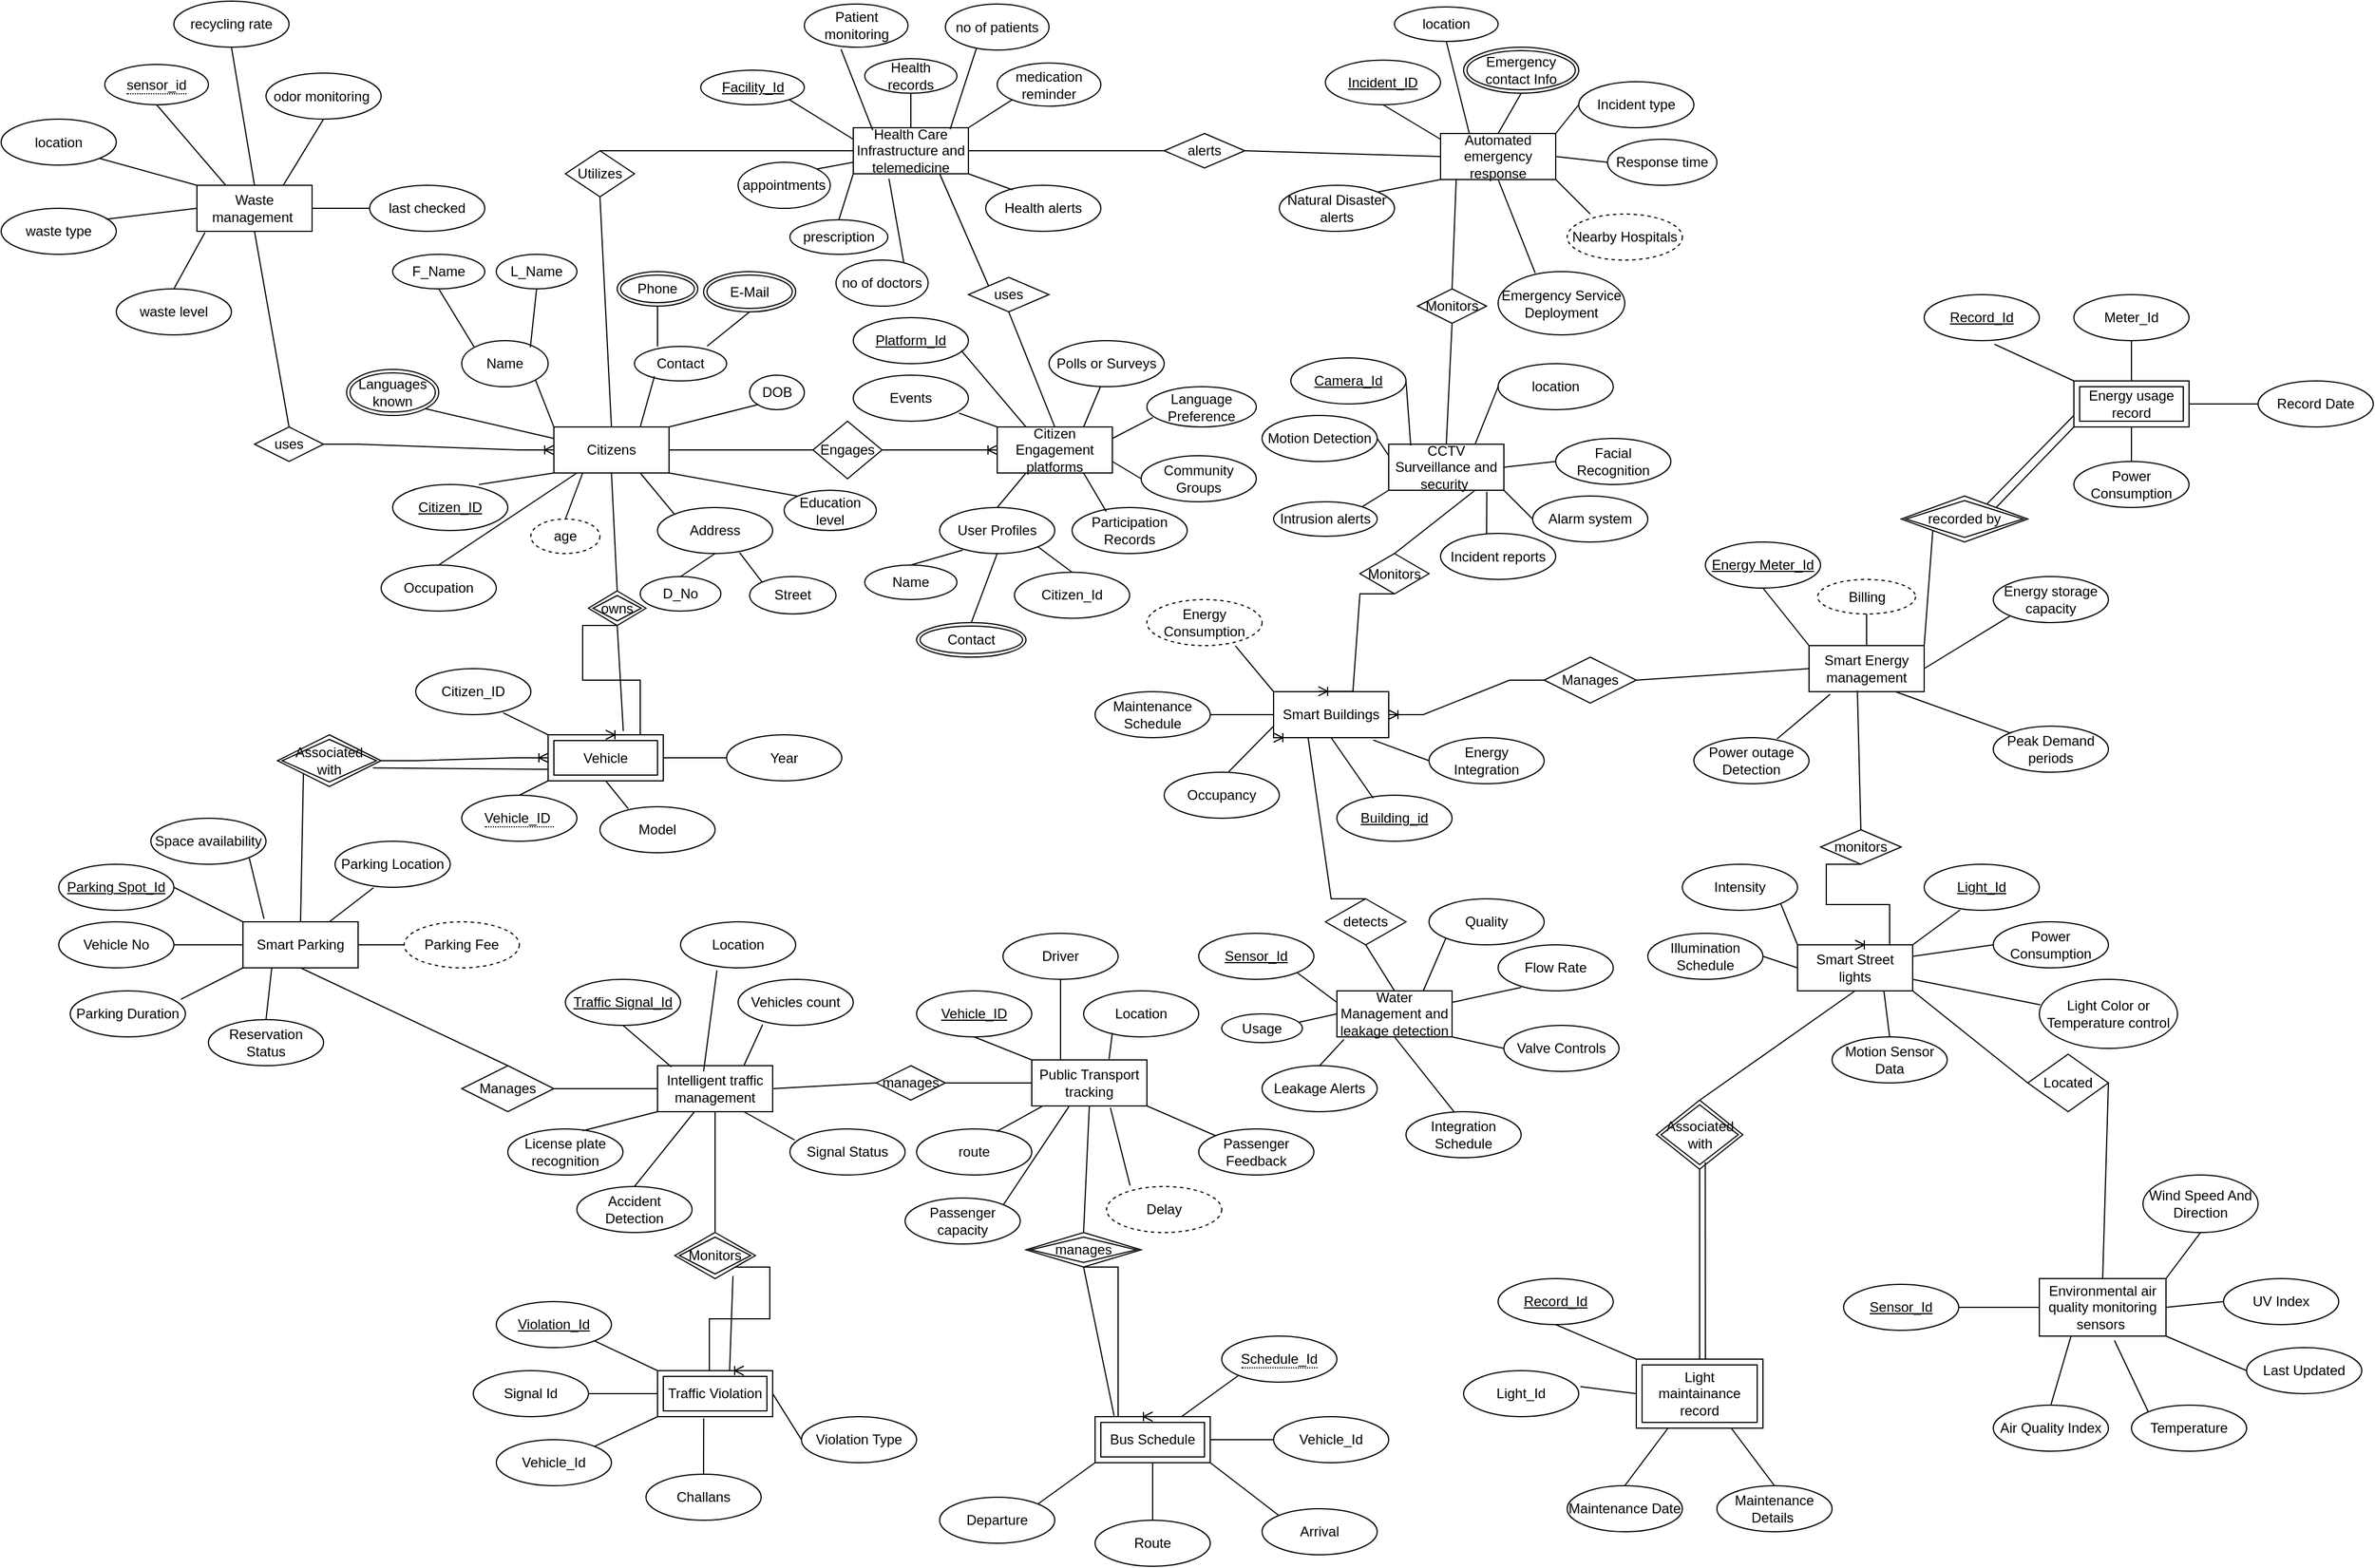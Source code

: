 <mxfile version="24.0.7" type="device">
  <diagram id="R2lEEEUBdFMjLlhIrx00" name="Page-1">
    <mxGraphModel dx="2835" dy="1903" grid="1" gridSize="10" guides="1" tooltips="1" connect="1" arrows="1" fold="1" page="1" pageScale="1" pageWidth="850" pageHeight="1100" math="0" shadow="0" extFonts="Permanent Marker^https://fonts.googleapis.com/css?family=Permanent+Marker">
      <root>
        <mxCell id="0" />
        <mxCell id="1" parent="0" />
        <mxCell id="w0aTAAiYLHoESHImwESL-1" value="Citizens" style="whiteSpace=wrap;html=1;align=center;" parent="1" vertex="1">
          <mxGeometry x="40" y="80" width="100" height="40" as="geometry" />
        </mxCell>
        <mxCell id="w0aTAAiYLHoESHImwESL-2" value="Environmental air quality monitoring sensors&amp;nbsp;" style="whiteSpace=wrap;html=1;align=center;" parent="1" vertex="1">
          <mxGeometry x="1330" y="820" width="110" height="50" as="geometry" />
        </mxCell>
        <mxCell id="w0aTAAiYLHoESHImwESL-3" value="Waste management&amp;nbsp;" style="whiteSpace=wrap;html=1;align=center;" parent="1" vertex="1">
          <mxGeometry x="-270" y="-130" width="100" height="40" as="geometry" />
        </mxCell>
        <mxCell id="w0aTAAiYLHoESHImwESL-4" value="Smart Street lights" style="whiteSpace=wrap;html=1;align=center;" parent="1" vertex="1">
          <mxGeometry x="1120" y="530" width="100" height="40" as="geometry" />
        </mxCell>
        <mxCell id="w0aTAAiYLHoESHImwESL-5" value="Water Management and leakage detection" style="whiteSpace=wrap;html=1;align=center;" parent="1" vertex="1">
          <mxGeometry x="720" y="570" width="100" height="40" as="geometry" />
        </mxCell>
        <mxCell id="w0aTAAiYLHoESHImwESL-6" value="Smart Parking" style="whiteSpace=wrap;html=1;align=center;" parent="1" vertex="1">
          <mxGeometry x="-230" y="510" width="100" height="40" as="geometry" />
        </mxCell>
        <mxCell id="w0aTAAiYLHoESHImwESL-7" value="Intelligent traffic management" style="whiteSpace=wrap;html=1;align=center;" parent="1" vertex="1">
          <mxGeometry x="130" y="635" width="100" height="40" as="geometry" />
        </mxCell>
        <mxCell id="w0aTAAiYLHoESHImwESL-8" value="Smart Energy management" style="whiteSpace=wrap;html=1;align=center;" parent="1" vertex="1">
          <mxGeometry x="1130" y="270" width="100" height="40" as="geometry" />
        </mxCell>
        <mxCell id="w0aTAAiYLHoESHImwESL-9" value="Public Transport tracking" style="whiteSpace=wrap;html=1;align=center;" parent="1" vertex="1">
          <mxGeometry x="455" y="630" width="100" height="40" as="geometry" />
        </mxCell>
        <mxCell id="w0aTAAiYLHoESHImwESL-12" value="Citizen Engagement platforms" style="whiteSpace=wrap;html=1;align=center;" parent="1" vertex="1">
          <mxGeometry x="425" y="80" width="100" height="40" as="geometry" />
        </mxCell>
        <mxCell id="w0aTAAiYLHoESHImwESL-13" value="Automated emergency response" style="whiteSpace=wrap;html=1;align=center;" parent="1" vertex="1">
          <mxGeometry x="810" y="-175" width="100" height="40" as="geometry" />
        </mxCell>
        <mxCell id="w0aTAAiYLHoESHImwESL-14" value="CCTV Surveillance and security&amp;nbsp;" style="whiteSpace=wrap;html=1;align=center;" parent="1" vertex="1">
          <mxGeometry x="765" y="95" width="100" height="40" as="geometry" />
        </mxCell>
        <mxCell id="w0aTAAiYLHoESHImwESL-16" value="Health Care Infrastructure and telemedicine" style="whiteSpace=wrap;html=1;align=center;" parent="1" vertex="1">
          <mxGeometry x="300" y="-180" width="100" height="40" as="geometry" />
        </mxCell>
        <mxCell id="w0aTAAiYLHoESHImwESL-18" value="Smart Buildings" style="whiteSpace=wrap;html=1;align=center;" parent="1" vertex="1">
          <mxGeometry x="665" y="310" width="100" height="40" as="geometry" />
        </mxCell>
        <mxCell id="w0aTAAiYLHoESHImwESL-24" value="Engages" style="shape=rhombus;perimeter=rhombusPerimeter;whiteSpace=wrap;html=1;align=center;" parent="1" vertex="1">
          <mxGeometry x="265" y="75" width="60" height="50" as="geometry" />
        </mxCell>
        <mxCell id="w0aTAAiYLHoESHImwESL-27" value="" style="edgeStyle=entityRelationEdgeStyle;fontSize=12;html=1;endArrow=ERoneToMany;rounded=0;entryX=0;entryY=0.5;entryDx=0;entryDy=0;" parent="1" source="w0aTAAiYLHoESHImwESL-24" target="w0aTAAiYLHoESHImwESL-12" edge="1">
          <mxGeometry width="100" height="100" relative="1" as="geometry">
            <mxPoint x="320" y="390" as="sourcePoint" />
            <mxPoint x="420" y="290" as="targetPoint" />
          </mxGeometry>
        </mxCell>
        <mxCell id="w0aTAAiYLHoESHImwESL-30" value="" style="endArrow=none;html=1;rounded=0;exitX=1;exitY=0.5;exitDx=0;exitDy=0;entryX=0;entryY=0.5;entryDx=0;entryDy=0;" parent="1" source="w0aTAAiYLHoESHImwESL-1" target="w0aTAAiYLHoESHImwESL-24" edge="1">
          <mxGeometry relative="1" as="geometry">
            <mxPoint x="290" y="340" as="sourcePoint" />
            <mxPoint x="450" y="340" as="targetPoint" />
          </mxGeometry>
        </mxCell>
        <mxCell id="w0aTAAiYLHoESHImwESL-31" value="Located" style="shape=rhombus;perimeter=rhombusPerimeter;whiteSpace=wrap;html=1;align=center;" parent="1" vertex="1">
          <mxGeometry x="1320" y="625" width="70" height="50" as="geometry" />
        </mxCell>
        <mxCell id="w0aTAAiYLHoESHImwESL-32" value="" style="endArrow=none;html=1;rounded=0;exitX=1;exitY=1;exitDx=0;exitDy=0;entryX=0;entryY=0.5;entryDx=0;entryDy=0;" parent="1" source="w0aTAAiYLHoESHImwESL-4" target="w0aTAAiYLHoESHImwESL-31" edge="1">
          <mxGeometry relative="1" as="geometry">
            <mxPoint x="290" y="340" as="sourcePoint" />
            <mxPoint x="450" y="340" as="targetPoint" />
          </mxGeometry>
        </mxCell>
        <mxCell id="w0aTAAiYLHoESHImwESL-33" value="" style="endArrow=none;html=1;rounded=0;exitX=1;exitY=0.5;exitDx=0;exitDy=0;entryX=0.5;entryY=0;entryDx=0;entryDy=0;" parent="1" source="w0aTAAiYLHoESHImwESL-31" target="w0aTAAiYLHoESHImwESL-2" edge="1">
          <mxGeometry relative="1" as="geometry">
            <mxPoint x="290" y="340" as="sourcePoint" />
            <mxPoint x="450" y="340" as="targetPoint" />
          </mxGeometry>
        </mxCell>
        <mxCell id="w0aTAAiYLHoESHImwESL-34" value="Utilizes" style="shape=rhombus;perimeter=rhombusPerimeter;whiteSpace=wrap;html=1;align=center;" parent="1" vertex="1">
          <mxGeometry x="50" y="-160" width="60" height="40" as="geometry" />
        </mxCell>
        <mxCell id="w0aTAAiYLHoESHImwESL-38" value="Vehicle" style="shape=ext;margin=3;double=1;whiteSpace=wrap;html=1;align=center;" parent="1" vertex="1">
          <mxGeometry x="35" y="347.5" width="100" height="40" as="geometry" />
        </mxCell>
        <mxCell id="w0aTAAiYLHoESHImwESL-39" value="owns" style="shape=rhombus;double=1;perimeter=rhombusPerimeter;whiteSpace=wrap;html=1;align=center;" parent="1" vertex="1">
          <mxGeometry x="70" y="222.5" width="50" height="30" as="geometry" />
        </mxCell>
        <mxCell id="w0aTAAiYLHoESHImwESL-44" value="manages" style="shape=rhombus;perimeter=rhombusPerimeter;whiteSpace=wrap;html=1;align=center;" parent="1" vertex="1">
          <mxGeometry x="320" y="635" width="60" height="30" as="geometry" />
        </mxCell>
        <mxCell id="w0aTAAiYLHoESHImwESL-45" value="" style="endArrow=none;html=1;rounded=0;exitX=1;exitY=0.5;exitDx=0;exitDy=0;entryX=0;entryY=0.5;entryDx=0;entryDy=0;" parent="1" source="w0aTAAiYLHoESHImwESL-7" target="w0aTAAiYLHoESHImwESL-44" edge="1">
          <mxGeometry relative="1" as="geometry">
            <mxPoint x="290" y="340" as="sourcePoint" />
            <mxPoint x="450" y="340" as="targetPoint" />
          </mxGeometry>
        </mxCell>
        <mxCell id="w0aTAAiYLHoESHImwESL-46" value="" style="endArrow=none;html=1;rounded=0;exitX=1;exitY=0.5;exitDx=0;exitDy=0;entryX=0;entryY=0.5;entryDx=0;entryDy=0;" parent="1" source="w0aTAAiYLHoESHImwESL-44" target="w0aTAAiYLHoESHImwESL-9" edge="1">
          <mxGeometry relative="1" as="geometry">
            <mxPoint x="290" y="340" as="sourcePoint" />
            <mxPoint x="450" y="340" as="targetPoint" />
          </mxGeometry>
        </mxCell>
        <mxCell id="w0aTAAiYLHoESHImwESL-47" value="Traffic Violation" style="shape=ext;margin=3;double=1;whiteSpace=wrap;html=1;align=center;" parent="1" vertex="1">
          <mxGeometry x="130" y="900" width="100" height="40" as="geometry" />
        </mxCell>
        <mxCell id="w0aTAAiYLHoESHImwESL-48" value="Monitors" style="shape=rhombus;double=1;perimeter=rhombusPerimeter;whiteSpace=wrap;html=1;align=center;" parent="1" vertex="1">
          <mxGeometry x="145" y="780" width="70" height="40" as="geometry" />
        </mxCell>
        <mxCell id="w0aTAAiYLHoESHImwESL-49" value="" style="endArrow=none;html=1;rounded=0;exitX=0.5;exitY=1;exitDx=0;exitDy=0;entryX=0.5;entryY=0;entryDx=0;entryDy=0;" parent="1" source="w0aTAAiYLHoESHImwESL-7" target="w0aTAAiYLHoESHImwESL-48" edge="1">
          <mxGeometry relative="1" as="geometry">
            <mxPoint x="290" y="570" as="sourcePoint" />
            <mxPoint x="450" y="570" as="targetPoint" />
          </mxGeometry>
        </mxCell>
        <mxCell id="w0aTAAiYLHoESHImwESL-52" value="Associated with" style="shape=rhombus;double=1;perimeter=rhombusPerimeter;whiteSpace=wrap;html=1;align=center;" parent="1" vertex="1">
          <mxGeometry x="-200" y="347.5" width="90" height="45" as="geometry" />
        </mxCell>
        <mxCell id="w0aTAAiYLHoESHImwESL-57" value="" style="endArrow=none;html=1;rounded=0;exitX=0;exitY=0.5;exitDx=0;exitDy=0;entryX=0.5;entryY=0;entryDx=0;entryDy=0;" parent="1" source="w0aTAAiYLHoESHImwESL-16" target="w0aTAAiYLHoESHImwESL-34" edge="1">
          <mxGeometry relative="1" as="geometry">
            <mxPoint x="290" y="220" as="sourcePoint" />
            <mxPoint x="450" y="220" as="targetPoint" />
          </mxGeometry>
        </mxCell>
        <mxCell id="w0aTAAiYLHoESHImwESL-59" value="" style="endArrow=none;html=1;rounded=0;exitX=0.5;exitY=1;exitDx=0;exitDy=0;entryX=0.5;entryY=0;entryDx=0;entryDy=0;" parent="1" source="w0aTAAiYLHoESHImwESL-34" target="w0aTAAiYLHoESHImwESL-1" edge="1">
          <mxGeometry relative="1" as="geometry">
            <mxPoint x="290" y="220" as="sourcePoint" />
            <mxPoint x="450" y="220" as="targetPoint" />
          </mxGeometry>
        </mxCell>
        <mxCell id="w0aTAAiYLHoESHImwESL-60" value="" style="endArrow=none;html=1;rounded=0;entryX=0.5;entryY=1;entryDx=0;entryDy=0;exitX=0.5;exitY=0;exitDx=0;exitDy=0;" parent="1" source="w0aTAAiYLHoESHImwESL-39" target="w0aTAAiYLHoESHImwESL-1" edge="1">
          <mxGeometry relative="1" as="geometry">
            <mxPoint x="290" y="220" as="sourcePoint" />
            <mxPoint x="450" y="220" as="targetPoint" />
          </mxGeometry>
        </mxCell>
        <mxCell id="w0aTAAiYLHoESHImwESL-62" value="" style="endArrow=none;html=1;rounded=0;exitX=0.5;exitY=0;exitDx=0;exitDy=0;entryX=0;entryY=1;entryDx=0;entryDy=0;" parent="1" source="w0aTAAiYLHoESHImwESL-6" target="w0aTAAiYLHoESHImwESL-52" edge="1">
          <mxGeometry relative="1" as="geometry">
            <mxPoint x="290" y="300" as="sourcePoint" />
            <mxPoint x="450" y="300" as="targetPoint" />
          </mxGeometry>
        </mxCell>
        <mxCell id="w0aTAAiYLHoESHImwESL-63" value="" style="edgeStyle=entityRelationEdgeStyle;fontSize=12;html=1;endArrow=ERoneToMany;rounded=0;entryX=0;entryY=0.5;entryDx=0;entryDy=0;exitX=1;exitY=0.5;exitDx=0;exitDy=0;" parent="1" source="w0aTAAiYLHoESHImwESL-52" target="w0aTAAiYLHoESHImwESL-38" edge="1">
          <mxGeometry width="100" height="100" relative="1" as="geometry">
            <mxPoint x="320" y="350" as="sourcePoint" />
            <mxPoint x="420" y="250" as="targetPoint" />
          </mxGeometry>
        </mxCell>
        <mxCell id="w0aTAAiYLHoESHImwESL-64" value="Manages" style="shape=rhombus;perimeter=rhombusPerimeter;whiteSpace=wrap;html=1;align=center;" parent="1" vertex="1">
          <mxGeometry x="-40" y="635" width="80" height="40" as="geometry" />
        </mxCell>
        <mxCell id="w0aTAAiYLHoESHImwESL-66" value="" style="endArrow=none;html=1;rounded=0;exitX=1;exitY=0.5;exitDx=0;exitDy=0;entryX=0;entryY=0.5;entryDx=0;entryDy=0;" parent="1" source="w0aTAAiYLHoESHImwESL-64" target="w0aTAAiYLHoESHImwESL-7" edge="1">
          <mxGeometry relative="1" as="geometry">
            <mxPoint x="290" y="300" as="sourcePoint" />
            <mxPoint x="450" y="300" as="targetPoint" />
          </mxGeometry>
        </mxCell>
        <mxCell id="w0aTAAiYLHoESHImwESL-67" value="" style="endArrow=none;html=1;rounded=0;exitX=0.5;exitY=0;exitDx=0;exitDy=0;entryX=0.5;entryY=1;entryDx=0;entryDy=0;" parent="1" source="w0aTAAiYLHoESHImwESL-64" target="w0aTAAiYLHoESHImwESL-6" edge="1">
          <mxGeometry relative="1" as="geometry">
            <mxPoint x="290" y="300" as="sourcePoint" />
            <mxPoint x="450" y="300" as="targetPoint" />
          </mxGeometry>
        </mxCell>
        <mxCell id="w0aTAAiYLHoESHImwESL-68" value="uses" style="shape=rhombus;perimeter=rhombusPerimeter;whiteSpace=wrap;html=1;align=center;" parent="1" vertex="1">
          <mxGeometry x="-220" y="80" width="60" height="30" as="geometry" />
        </mxCell>
        <mxCell id="w0aTAAiYLHoESHImwESL-70" value="" style="edgeStyle=entityRelationEdgeStyle;fontSize=12;html=1;endArrow=ERoneToMany;rounded=0;entryX=0;entryY=0.5;entryDx=0;entryDy=0;exitX=1;exitY=0.5;exitDx=0;exitDy=0;" parent="1" source="w0aTAAiYLHoESHImwESL-68" target="w0aTAAiYLHoESHImwESL-1" edge="1">
          <mxGeometry width="100" height="100" relative="1" as="geometry">
            <mxPoint x="320" y="350" as="sourcePoint" />
            <mxPoint x="420" y="250" as="targetPoint" />
          </mxGeometry>
        </mxCell>
        <mxCell id="w0aTAAiYLHoESHImwESL-71" value="" style="endArrow=none;html=1;rounded=0;exitX=0.5;exitY=1;exitDx=0;exitDy=0;entryX=0.5;entryY=0;entryDx=0;entryDy=0;" parent="1" source="w0aTAAiYLHoESHImwESL-3" target="w0aTAAiYLHoESHImwESL-68" edge="1">
          <mxGeometry relative="1" as="geometry">
            <mxPoint x="290" y="300" as="sourcePoint" />
            <mxPoint x="450" y="300" as="targetPoint" />
          </mxGeometry>
        </mxCell>
        <mxCell id="w0aTAAiYLHoESHImwESL-77" value="uses" style="shape=rhombus;perimeter=rhombusPerimeter;whiteSpace=wrap;html=1;align=center;" parent="1" vertex="1">
          <mxGeometry x="400" y="-50" width="70" height="30" as="geometry" />
        </mxCell>
        <mxCell id="w0aTAAiYLHoESHImwESL-82" value="" style="endArrow=none;html=1;rounded=0;exitX=0.75;exitY=1;exitDx=0;exitDy=0;entryX=0;entryY=0;entryDx=0;entryDy=0;" parent="1" source="w0aTAAiYLHoESHImwESL-16" target="w0aTAAiYLHoESHImwESL-77" edge="1">
          <mxGeometry relative="1" as="geometry">
            <mxPoint x="400" y="140" as="sourcePoint" />
            <mxPoint x="560" y="140" as="targetPoint" />
          </mxGeometry>
        </mxCell>
        <mxCell id="w0aTAAiYLHoESHImwESL-83" value="" style="endArrow=none;html=1;rounded=0;exitX=0.5;exitY=1;exitDx=0;exitDy=0;entryX=0.5;entryY=0;entryDx=0;entryDy=0;" parent="1" source="w0aTAAiYLHoESHImwESL-77" target="w0aTAAiYLHoESHImwESL-12" edge="1">
          <mxGeometry relative="1" as="geometry">
            <mxPoint x="400" y="140" as="sourcePoint" />
            <mxPoint x="560" y="140" as="targetPoint" />
          </mxGeometry>
        </mxCell>
        <mxCell id="w0aTAAiYLHoESHImwESL-84" value="Monitors" style="shape=rhombus;perimeter=rhombusPerimeter;whiteSpace=wrap;html=1;align=center;" parent="1" vertex="1">
          <mxGeometry x="790" y="-40" width="60" height="30" as="geometry" />
        </mxCell>
        <mxCell id="w0aTAAiYLHoESHImwESL-85" value="Monitors" style="shape=rhombus;perimeter=rhombusPerimeter;whiteSpace=wrap;html=1;align=center;" parent="1" vertex="1">
          <mxGeometry x="740" y="190" width="60" height="35" as="geometry" />
        </mxCell>
        <mxCell id="w0aTAAiYLHoESHImwESL-86" value="" style="endArrow=none;html=1;rounded=0;exitX=0.5;exitY=1;exitDx=0;exitDy=0;entryX=0.5;entryY=0;entryDx=0;entryDy=0;" parent="1" source="w0aTAAiYLHoESHImwESL-84" target="w0aTAAiYLHoESHImwESL-14" edge="1">
          <mxGeometry relative="1" as="geometry">
            <mxPoint x="400" y="140" as="sourcePoint" />
            <mxPoint x="560" y="140" as="targetPoint" />
          </mxGeometry>
        </mxCell>
        <mxCell id="w0aTAAiYLHoESHImwESL-87" value="" style="endArrow=none;html=1;rounded=0;exitX=0.136;exitY=0.985;exitDx=0;exitDy=0;entryX=0.5;entryY=0;entryDx=0;entryDy=0;exitPerimeter=0;" parent="1" source="w0aTAAiYLHoESHImwESL-13" target="w0aTAAiYLHoESHImwESL-84" edge="1">
          <mxGeometry relative="1" as="geometry">
            <mxPoint x="400" y="140" as="sourcePoint" />
            <mxPoint x="560" y="140" as="targetPoint" />
          </mxGeometry>
        </mxCell>
        <mxCell id="w0aTAAiYLHoESHImwESL-88" style="edgeStyle=orthogonalEdgeStyle;rounded=0;orthogonalLoop=1;jettySize=auto;html=1;exitX=0.5;exitY=1;exitDx=0;exitDy=0;" parent="1" source="w0aTAAiYLHoESHImwESL-85" target="w0aTAAiYLHoESHImwESL-85" edge="1">
          <mxGeometry relative="1" as="geometry" />
        </mxCell>
        <mxCell id="w0aTAAiYLHoESHImwESL-89" value="" style="endArrow=none;html=1;rounded=0;exitX=0.75;exitY=1;exitDx=0;exitDy=0;entryX=0.5;entryY=0;entryDx=0;entryDy=0;" parent="1" source="w0aTAAiYLHoESHImwESL-14" target="w0aTAAiYLHoESHImwESL-85" edge="1">
          <mxGeometry relative="1" as="geometry">
            <mxPoint x="400" y="220" as="sourcePoint" />
            <mxPoint x="560" y="220" as="targetPoint" />
          </mxGeometry>
        </mxCell>
        <mxCell id="w0aTAAiYLHoESHImwESL-91" value="" style="edgeStyle=entityRelationEdgeStyle;fontSize=12;html=1;endArrow=ERoneToMany;rounded=0;entryX=0.389;entryY=-0.007;entryDx=0;entryDy=0;exitX=0.5;exitY=1;exitDx=0;exitDy=0;entryPerimeter=0;" parent="1" source="w0aTAAiYLHoESHImwESL-85" target="w0aTAAiYLHoESHImwESL-18" edge="1">
          <mxGeometry width="100" height="100" relative="1" as="geometry">
            <mxPoint x="430" y="270" as="sourcePoint" />
            <mxPoint x="530" y="170" as="targetPoint" />
            <Array as="points">
              <mxPoint x="540" y="250" />
              <mxPoint x="530" y="270" />
              <mxPoint x="540" y="260" />
            </Array>
          </mxGeometry>
        </mxCell>
        <mxCell id="w0aTAAiYLHoESHImwESL-92" value="detects" style="shape=rhombus;perimeter=rhombusPerimeter;whiteSpace=wrap;html=1;align=center;" parent="1" vertex="1">
          <mxGeometry x="710" y="490" width="70" height="40" as="geometry" />
        </mxCell>
        <mxCell id="w0aTAAiYLHoESHImwESL-93" value="" style="endArrow=none;html=1;rounded=0;entryX=0.5;entryY=0;entryDx=0;entryDy=0;exitX=0.5;exitY=1;exitDx=0;exitDy=0;" parent="1" source="w0aTAAiYLHoESHImwESL-92" target="w0aTAAiYLHoESHImwESL-5" edge="1">
          <mxGeometry relative="1" as="geometry">
            <mxPoint x="400" y="290" as="sourcePoint" />
            <mxPoint x="560" y="290" as="targetPoint" />
          </mxGeometry>
        </mxCell>
        <mxCell id="w0aTAAiYLHoESHImwESL-95" value="" style="edgeStyle=entityRelationEdgeStyle;fontSize=12;html=1;endArrow=ERoneToMany;rounded=0;entryX=0;entryY=1;entryDx=0;entryDy=0;exitX=0.5;exitY=0;exitDx=0;exitDy=0;" parent="1" source="w0aTAAiYLHoESHImwESL-92" target="w0aTAAiYLHoESHImwESL-18" edge="1">
          <mxGeometry width="100" height="100" relative="1" as="geometry">
            <mxPoint x="430" y="340" as="sourcePoint" />
            <mxPoint x="530" y="240" as="targetPoint" />
          </mxGeometry>
        </mxCell>
        <mxCell id="w0aTAAiYLHoESHImwESL-96" value="Manages" style="shape=rhombus;perimeter=rhombusPerimeter;whiteSpace=wrap;html=1;align=center;" parent="1" vertex="1">
          <mxGeometry x="900" y="280" width="80" height="40" as="geometry" />
        </mxCell>
        <mxCell id="w0aTAAiYLHoESHImwESL-98" value="" style="edgeStyle=entityRelationEdgeStyle;fontSize=12;html=1;endArrow=ERoneToMany;rounded=0;exitX=0;exitY=0.5;exitDx=0;exitDy=0;entryX=1;entryY=0.5;entryDx=0;entryDy=0;" parent="1" source="w0aTAAiYLHoESHImwESL-96" target="w0aTAAiYLHoESHImwESL-18" edge="1">
          <mxGeometry width="100" height="100" relative="1" as="geometry">
            <mxPoint x="430" y="340" as="sourcePoint" />
            <mxPoint x="530" y="240" as="targetPoint" />
            <Array as="points">
              <mxPoint x="900" y="150" />
            </Array>
          </mxGeometry>
        </mxCell>
        <mxCell id="w0aTAAiYLHoESHImwESL-99" value="" style="endArrow=none;html=1;rounded=0;entryX=0;entryY=0.5;entryDx=0;entryDy=0;exitX=1;exitY=0.5;exitDx=0;exitDy=0;" parent="1" source="w0aTAAiYLHoESHImwESL-96" target="w0aTAAiYLHoESHImwESL-8" edge="1">
          <mxGeometry relative="1" as="geometry">
            <mxPoint x="870" y="300" as="sourcePoint" />
            <mxPoint x="560" y="290" as="targetPoint" />
          </mxGeometry>
        </mxCell>
        <mxCell id="w0aTAAiYLHoESHImwESL-100" value="monitors" style="shape=rhombus;perimeter=rhombusPerimeter;whiteSpace=wrap;html=1;align=center;" parent="1" vertex="1">
          <mxGeometry x="1140" y="430" width="70" height="30" as="geometry" />
        </mxCell>
        <mxCell id="w0aTAAiYLHoESHImwESL-102" value="" style="endArrow=none;html=1;rounded=0;exitX=0.42;exitY=0.978;exitDx=0;exitDy=0;exitPerimeter=0;entryX=0.5;entryY=0;entryDx=0;entryDy=0;" parent="1" source="w0aTAAiYLHoESHImwESL-8" target="w0aTAAiYLHoESHImwESL-100" edge="1">
          <mxGeometry relative="1" as="geometry">
            <mxPoint x="680" y="350" as="sourcePoint" />
            <mxPoint x="840" y="350" as="targetPoint" />
          </mxGeometry>
        </mxCell>
        <mxCell id="w0aTAAiYLHoESHImwESL-103" value="" style="edgeStyle=entityRelationEdgeStyle;fontSize=12;html=1;endArrow=ERoneToMany;rounded=0;exitX=0.5;exitY=1;exitDx=0;exitDy=0;entryX=0.5;entryY=0;entryDx=0;entryDy=0;" parent="1" source="w0aTAAiYLHoESHImwESL-100" target="w0aTAAiYLHoESHImwESL-4" edge="1">
          <mxGeometry width="100" height="100" relative="1" as="geometry">
            <mxPoint x="750" y="370" as="sourcePoint" />
            <mxPoint x="870" y="385" as="targetPoint" />
          </mxGeometry>
        </mxCell>
        <mxCell id="w0aTAAiYLHoESHImwESL-104" value="alerts" style="shape=rhombus;perimeter=rhombusPerimeter;whiteSpace=wrap;html=1;align=center;" parent="1" vertex="1">
          <mxGeometry x="570" y="-175" width="70" height="30" as="geometry" />
        </mxCell>
        <mxCell id="w0aTAAiYLHoESHImwESL-105" value="" style="endArrow=none;html=1;rounded=0;exitX=1;exitY=0.5;exitDx=0;exitDy=0;entryX=0;entryY=0.5;entryDx=0;entryDy=0;" parent="1" source="w0aTAAiYLHoESHImwESL-16" target="w0aTAAiYLHoESHImwESL-104" edge="1">
          <mxGeometry relative="1" as="geometry">
            <mxPoint x="680" y="130" as="sourcePoint" />
            <mxPoint x="840" y="130" as="targetPoint" />
          </mxGeometry>
        </mxCell>
        <mxCell id="w0aTAAiYLHoESHImwESL-106" value="" style="endArrow=none;html=1;rounded=0;entryX=0;entryY=0.5;entryDx=0;entryDy=0;exitX=1;exitY=0.5;exitDx=0;exitDy=0;" parent="1" source="w0aTAAiYLHoESHImwESL-104" target="w0aTAAiYLHoESHImwESL-13" edge="1">
          <mxGeometry relative="1" as="geometry">
            <mxPoint x="680" y="130" as="sourcePoint" />
            <mxPoint x="840" y="130" as="targetPoint" />
          </mxGeometry>
        </mxCell>
        <mxCell id="w0aTAAiYLHoESHImwESL-107" value="Light maintainance record" style="shape=ext;margin=3;double=1;whiteSpace=wrap;html=1;align=center;" parent="1" vertex="1">
          <mxGeometry x="980" y="890" width="110" height="60" as="geometry" />
        </mxCell>
        <mxCell id="w0aTAAiYLHoESHImwESL-108" value="Associated with" style="shape=rhombus;double=1;perimeter=rhombusPerimeter;whiteSpace=wrap;html=1;align=center;" parent="1" vertex="1">
          <mxGeometry x="997.5" y="665" width="75" height="60" as="geometry" />
        </mxCell>
        <mxCell id="w0aTAAiYLHoESHImwESL-109" value="" style="endArrow=none;html=1;rounded=0;entryX=0.5;entryY=0;entryDx=0;entryDy=0;exitX=0.5;exitY=1;exitDx=0;exitDy=0;" parent="1" source="w0aTAAiYLHoESHImwESL-108" target="w0aTAAiYLHoESHImwESL-107" edge="1">
          <mxGeometry relative="1" as="geometry">
            <mxPoint x="650" y="560" as="sourcePoint" />
            <mxPoint x="810" y="560" as="targetPoint" />
          </mxGeometry>
        </mxCell>
        <mxCell id="w0aTAAiYLHoESHImwESL-110" value="" style="endArrow=none;html=1;rounded=0;entryX=0.5;entryY=0;entryDx=0;entryDy=0;exitX=0.5;exitY=1;exitDx=0;exitDy=0;" parent="1" source="w0aTAAiYLHoESHImwESL-4" target="w0aTAAiYLHoESHImwESL-108" edge="1">
          <mxGeometry relative="1" as="geometry">
            <mxPoint x="650" y="560" as="sourcePoint" />
            <mxPoint x="810" y="560" as="targetPoint" />
          </mxGeometry>
        </mxCell>
        <mxCell id="w0aTAAiYLHoESHImwESL-111" value="Energy usage record" style="shape=ext;margin=3;double=1;whiteSpace=wrap;html=1;align=center;" parent="1" vertex="1">
          <mxGeometry x="1360" y="40" width="100" height="40" as="geometry" />
        </mxCell>
        <mxCell id="w0aTAAiYLHoESHImwESL-112" value="recorded by" style="shape=rhombus;double=1;perimeter=rhombusPerimeter;whiteSpace=wrap;html=1;align=center;" parent="1" vertex="1">
          <mxGeometry x="1210" y="140" width="110" height="40" as="geometry" />
        </mxCell>
        <mxCell id="w0aTAAiYLHoESHImwESL-113" value="" style="endArrow=none;html=1;rounded=0;exitX=1;exitY=0;exitDx=0;exitDy=0;entryX=0;entryY=1;entryDx=0;entryDy=0;" parent="1" source="w0aTAAiYLHoESHImwESL-8" target="w0aTAAiYLHoESHImwESL-112" edge="1">
          <mxGeometry relative="1" as="geometry">
            <mxPoint x="650" y="160" as="sourcePoint" />
            <mxPoint x="810" y="160" as="targetPoint" />
          </mxGeometry>
        </mxCell>
        <mxCell id="w0aTAAiYLHoESHImwESL-114" value="" style="endArrow=none;html=1;rounded=0;exitX=0;exitY=1;exitDx=0;exitDy=0;entryX=1;entryY=0;entryDx=0;entryDy=0;" parent="1" source="w0aTAAiYLHoESHImwESL-111" target="w0aTAAiYLHoESHImwESL-112" edge="1">
          <mxGeometry relative="1" as="geometry">
            <mxPoint x="650" y="160" as="sourcePoint" />
            <mxPoint x="810" y="160" as="targetPoint" />
          </mxGeometry>
        </mxCell>
        <mxCell id="w0aTAAiYLHoESHImwESL-116" value="" style="edgeStyle=entityRelationEdgeStyle;fontSize=12;html=1;endArrow=ERoneToMany;rounded=0;exitX=1;exitY=1;exitDx=0;exitDy=0;entryX=0.75;entryY=0;entryDx=0;entryDy=0;" parent="1" source="w0aTAAiYLHoESHImwESL-48" target="w0aTAAiYLHoESHImwESL-47" edge="1">
          <mxGeometry width="100" height="100" relative="1" as="geometry">
            <mxPoint x="220" y="650" as="sourcePoint" />
            <mxPoint x="300" y="710" as="targetPoint" />
          </mxGeometry>
        </mxCell>
        <mxCell id="w0aTAAiYLHoESHImwESL-117" value="Bus Schedule" style="shape=ext;margin=3;double=1;whiteSpace=wrap;html=1;align=center;" parent="1" vertex="1">
          <mxGeometry x="510" y="940" width="100" height="40" as="geometry" />
        </mxCell>
        <mxCell id="w0aTAAiYLHoESHImwESL-118" value="manages" style="shape=rhombus;double=1;perimeter=rhombusPerimeter;whiteSpace=wrap;html=1;align=center;" parent="1" vertex="1">
          <mxGeometry x="450" y="780" width="100" height="30" as="geometry" />
        </mxCell>
        <mxCell id="w0aTAAiYLHoESHImwESL-119" value="" style="edgeStyle=entityRelationEdgeStyle;fontSize=12;html=1;endArrow=ERoneToMany;rounded=0;entryX=0.5;entryY=0;entryDx=0;entryDy=0;exitX=0.5;exitY=1;exitDx=0;exitDy=0;" parent="1" source="w0aTAAiYLHoESHImwESL-118" target="w0aTAAiYLHoESHImwESL-117" edge="1">
          <mxGeometry width="100" height="100" relative="1" as="geometry">
            <mxPoint x="470" y="650" as="sourcePoint" />
            <mxPoint x="550" y="650" as="targetPoint" />
          </mxGeometry>
        </mxCell>
        <mxCell id="w0aTAAiYLHoESHImwESL-120" value="" style="endArrow=none;html=1;rounded=0;exitX=0.5;exitY=1;exitDx=0;exitDy=0;entryX=0.5;entryY=0;entryDx=0;entryDy=0;" parent="1" source="w0aTAAiYLHoESHImwESL-9" target="w0aTAAiYLHoESHImwESL-118" edge="1">
          <mxGeometry relative="1" as="geometry">
            <mxPoint x="420" y="700" as="sourcePoint" />
            <mxPoint x="580" y="700" as="targetPoint" />
          </mxGeometry>
        </mxCell>
        <mxCell id="w0aTAAiYLHoESHImwESL-123" value="" style="edgeStyle=entityRelationEdgeStyle;fontSize=12;html=1;endArrow=ERoneToMany;rounded=0;exitX=0.5;exitY=1;exitDx=0;exitDy=0;entryX=0.5;entryY=0;entryDx=0;entryDy=0;" parent="1" source="w0aTAAiYLHoESHImwESL-39" target="w0aTAAiYLHoESHImwESL-38" edge="1">
          <mxGeometry width="100" height="100" relative="1" as="geometry">
            <mxPoint x="80" y="390" as="sourcePoint" />
            <mxPoint x="180" y="290" as="targetPoint" />
          </mxGeometry>
        </mxCell>
        <mxCell id="w0aTAAiYLHoESHImwESL-130" value="&lt;span style=&quot;border-bottom: 1px dotted&quot;&gt;sensor_id&lt;/span&gt;" style="ellipse;whiteSpace=wrap;html=1;align=center;" parent="1" vertex="1">
          <mxGeometry x="-350" y="-235" width="90" height="35" as="geometry" />
        </mxCell>
        <mxCell id="w0aTAAiYLHoESHImwESL-131" value="waste type" style="ellipse;whiteSpace=wrap;html=1;align=center;" parent="1" vertex="1">
          <mxGeometry x="-440" y="-110" width="100" height="40" as="geometry" />
        </mxCell>
        <mxCell id="w0aTAAiYLHoESHImwESL-132" value="odor monitoring&amp;nbsp;" style="ellipse;whiteSpace=wrap;html=1;align=center;" parent="1" vertex="1">
          <mxGeometry x="-210" y="-227.5" width="100" height="40" as="geometry" />
        </mxCell>
        <mxCell id="w0aTAAiYLHoESHImwESL-133" value="location" style="ellipse;whiteSpace=wrap;html=1;align=center;" parent="1" vertex="1">
          <mxGeometry x="-440" y="-187.5" width="100" height="40" as="geometry" />
        </mxCell>
        <mxCell id="w0aTAAiYLHoESHImwESL-134" value="waste level" style="ellipse;whiteSpace=wrap;html=1;align=center;" parent="1" vertex="1">
          <mxGeometry x="-340" y="-40" width="100" height="40" as="geometry" />
        </mxCell>
        <mxCell id="w0aTAAiYLHoESHImwESL-135" value="recycling rate" style="ellipse;whiteSpace=wrap;html=1;align=center;" parent="1" vertex="1">
          <mxGeometry x="-290" y="-290" width="100" height="40" as="geometry" />
        </mxCell>
        <mxCell id="w0aTAAiYLHoESHImwESL-136" value="last checked" style="ellipse;whiteSpace=wrap;html=1;align=center;" parent="1" vertex="1">
          <mxGeometry x="-120" y="-130" width="100" height="40" as="geometry" />
        </mxCell>
        <mxCell id="w0aTAAiYLHoESHImwESL-147" value="" style="endArrow=none;html=1;rounded=0;entryX=0;entryY=0.5;entryDx=0;entryDy=0;" parent="1" source="w0aTAAiYLHoESHImwESL-3" target="w0aTAAiYLHoESHImwESL-136" edge="1">
          <mxGeometry relative="1" as="geometry">
            <mxPoint x="-260" y="-130" as="sourcePoint" />
            <mxPoint x="-100" y="-130" as="targetPoint" />
          </mxGeometry>
        </mxCell>
        <mxCell id="w0aTAAiYLHoESHImwESL-148" value="" style="endArrow=none;html=1;rounded=0;entryX=0.5;entryY=1;entryDx=0;entryDy=0;exitX=0.75;exitY=0;exitDx=0;exitDy=0;" parent="1" source="w0aTAAiYLHoESHImwESL-3" target="w0aTAAiYLHoESHImwESL-132" edge="1">
          <mxGeometry relative="1" as="geometry">
            <mxPoint x="-180" y="-130" as="sourcePoint" />
            <mxPoint x="-100" y="-130" as="targetPoint" />
          </mxGeometry>
        </mxCell>
        <mxCell id="w0aTAAiYLHoESHImwESL-149" value="" style="endArrow=none;html=1;rounded=0;entryX=0.5;entryY=1;entryDx=0;entryDy=0;exitX=0.5;exitY=0;exitDx=0;exitDy=0;" parent="1" source="w0aTAAiYLHoESHImwESL-3" target="w0aTAAiYLHoESHImwESL-135" edge="1">
          <mxGeometry relative="1" as="geometry">
            <mxPoint x="-260" y="-130" as="sourcePoint" />
            <mxPoint x="-100" y="-130" as="targetPoint" />
          </mxGeometry>
        </mxCell>
        <mxCell id="w0aTAAiYLHoESHImwESL-150" value="" style="endArrow=none;html=1;rounded=0;entryX=0.5;entryY=1;entryDx=0;entryDy=0;exitX=0.25;exitY=0;exitDx=0;exitDy=0;" parent="1" source="w0aTAAiYLHoESHImwESL-3" target="w0aTAAiYLHoESHImwESL-130" edge="1">
          <mxGeometry relative="1" as="geometry">
            <mxPoint x="-230" y="-130" as="sourcePoint" />
            <mxPoint x="-100" y="-130" as="targetPoint" />
          </mxGeometry>
        </mxCell>
        <mxCell id="w0aTAAiYLHoESHImwESL-155" value="" style="endArrow=none;html=1;rounded=0;entryX=0;entryY=0;entryDx=0;entryDy=0;exitX=1;exitY=1;exitDx=0;exitDy=0;" parent="1" source="w0aTAAiYLHoESHImwESL-133" target="w0aTAAiYLHoESHImwESL-3" edge="1">
          <mxGeometry relative="1" as="geometry">
            <mxPoint x="-480" y="-110" as="sourcePoint" />
            <mxPoint x="-320" y="-110" as="targetPoint" />
          </mxGeometry>
        </mxCell>
        <mxCell id="w0aTAAiYLHoESHImwESL-156" value="" style="endArrow=none;html=1;rounded=0;exitX=0.91;exitY=0.237;exitDx=0;exitDy=0;exitPerimeter=0;entryX=0;entryY=0.5;entryDx=0;entryDy=0;" parent="1" source="w0aTAAiYLHoESHImwESL-131" target="w0aTAAiYLHoESHImwESL-3" edge="1">
          <mxGeometry relative="1" as="geometry">
            <mxPoint x="-480" y="-110" as="sourcePoint" />
            <mxPoint x="-290" y="-110" as="targetPoint" />
          </mxGeometry>
        </mxCell>
        <mxCell id="w0aTAAiYLHoESHImwESL-157" value="" style="endArrow=none;html=1;rounded=0;entryX=0.07;entryY=1.025;entryDx=0;entryDy=0;entryPerimeter=0;exitX=0.5;exitY=0;exitDx=0;exitDy=0;" parent="1" source="w0aTAAiYLHoESHImwESL-134" target="w0aTAAiYLHoESHImwESL-3" edge="1">
          <mxGeometry relative="1" as="geometry">
            <mxPoint x="-480" y="-110" as="sourcePoint" />
            <mxPoint x="-320" y="-110" as="targetPoint" />
          </mxGeometry>
        </mxCell>
        <mxCell id="w0aTAAiYLHoESHImwESL-158" value="Street" style="ellipse;whiteSpace=wrap;html=1;align=center;" parent="1" vertex="1">
          <mxGeometry x="210" y="210" width="75" height="32.5" as="geometry" />
        </mxCell>
        <mxCell id="w0aTAAiYLHoESHImwESL-161" value="Contact" style="ellipse;whiteSpace=wrap;html=1;align=center;" parent="1" vertex="1">
          <mxGeometry x="110" y="10" width="80" height="30" as="geometry" />
        </mxCell>
        <mxCell id="w0aTAAiYLHoESHImwESL-162" value="D_No" style="ellipse;whiteSpace=wrap;html=1;align=center;" parent="1" vertex="1">
          <mxGeometry x="115" y="210" width="70" height="30" as="geometry" />
        </mxCell>
        <mxCell id="w0aTAAiYLHoESHImwESL-163" value="Address" style="ellipse;whiteSpace=wrap;html=1;align=center;" parent="1" vertex="1">
          <mxGeometry x="130" y="150" width="100" height="40" as="geometry" />
        </mxCell>
        <mxCell id="w0aTAAiYLHoESHImwESL-164" value="L_Name" style="ellipse;whiteSpace=wrap;html=1;align=center;" parent="1" vertex="1">
          <mxGeometry x="-10" y="-70" width="70" height="30" as="geometry" />
        </mxCell>
        <mxCell id="w0aTAAiYLHoESHImwESL-165" value="F_Name" style="ellipse;whiteSpace=wrap;html=1;align=center;" parent="1" vertex="1">
          <mxGeometry x="-100" y="-70" width="80" height="30" as="geometry" />
        </mxCell>
        <mxCell id="w0aTAAiYLHoESHImwESL-166" value="Name" style="ellipse;whiteSpace=wrap;html=1;align=center;" parent="1" vertex="1">
          <mxGeometry x="-40" y="5" width="75" height="40" as="geometry" />
        </mxCell>
        <mxCell id="w0aTAAiYLHoESHImwESL-167" value="" style="endArrow=none;html=1;rounded=0;exitX=0.5;exitY=1;exitDx=0;exitDy=0;entryX=0;entryY=0;entryDx=0;entryDy=0;" parent="1" source="w0aTAAiYLHoESHImwESL-165" target="w0aTAAiYLHoESHImwESL-166" edge="1">
          <mxGeometry relative="1" as="geometry">
            <mxPoint x="70" y="40" as="sourcePoint" />
            <mxPoint x="230" y="40" as="targetPoint" />
          </mxGeometry>
        </mxCell>
        <mxCell id="w0aTAAiYLHoESHImwESL-168" value="" style="endArrow=none;html=1;rounded=0;exitX=0.794;exitY=0.147;exitDx=0;exitDy=0;exitPerimeter=0;entryX=0.5;entryY=1;entryDx=0;entryDy=0;" parent="1" source="w0aTAAiYLHoESHImwESL-166" target="w0aTAAiYLHoESHImwESL-164" edge="1">
          <mxGeometry relative="1" as="geometry">
            <mxPoint x="70" y="40" as="sourcePoint" />
            <mxPoint x="230" y="40" as="targetPoint" />
          </mxGeometry>
        </mxCell>
        <mxCell id="w0aTAAiYLHoESHImwESL-169" value="" style="endArrow=none;html=1;rounded=0;exitX=1;exitY=1;exitDx=0;exitDy=0;entryX=0;entryY=0;entryDx=0;entryDy=0;" parent="1" source="w0aTAAiYLHoESHImwESL-166" target="w0aTAAiYLHoESHImwESL-1" edge="1">
          <mxGeometry relative="1" as="geometry">
            <mxPoint x="70" y="40" as="sourcePoint" />
            <mxPoint x="230" y="40" as="targetPoint" />
          </mxGeometry>
        </mxCell>
        <mxCell id="w0aTAAiYLHoESHImwESL-170" value="Citizen_ID" style="ellipse;whiteSpace=wrap;html=1;align=center;fontStyle=4;" parent="1" vertex="1">
          <mxGeometry x="-100" y="130" width="100" height="40" as="geometry" />
        </mxCell>
        <mxCell id="w0aTAAiYLHoESHImwESL-171" value="" style="endArrow=none;html=1;rounded=0;exitX=0.75;exitY=0;exitDx=0;exitDy=0;exitPerimeter=0;entryX=0;entryY=1;entryDx=0;entryDy=0;" parent="1" source="w0aTAAiYLHoESHImwESL-170" target="w0aTAAiYLHoESHImwESL-1" edge="1">
          <mxGeometry relative="1" as="geometry">
            <mxPoint x="70" y="40" as="sourcePoint" />
            <mxPoint x="230" y="40" as="targetPoint" />
          </mxGeometry>
        </mxCell>
        <mxCell id="w0aTAAiYLHoESHImwESL-173" value="" style="endArrow=none;html=1;rounded=0;exitX=0.75;exitY=1;exitDx=0;exitDy=0;entryX=0;entryY=0;entryDx=0;entryDy=0;" parent="1" source="w0aTAAiYLHoESHImwESL-1" target="w0aTAAiYLHoESHImwESL-163" edge="1">
          <mxGeometry relative="1" as="geometry">
            <mxPoint x="70" y="180" as="sourcePoint" />
            <mxPoint x="230" y="180" as="targetPoint" />
          </mxGeometry>
        </mxCell>
        <mxCell id="w0aTAAiYLHoESHImwESL-174" value="" style="endArrow=none;html=1;rounded=0;exitX=0.5;exitY=0;exitDx=0;exitDy=0;entryX=0.5;entryY=1;entryDx=0;entryDy=0;" parent="1" source="w0aTAAiYLHoESHImwESL-162" target="w0aTAAiYLHoESHImwESL-163" edge="1">
          <mxGeometry relative="1" as="geometry">
            <mxPoint x="70" y="130" as="sourcePoint" />
            <mxPoint x="230" y="130" as="targetPoint" />
          </mxGeometry>
        </mxCell>
        <mxCell id="w0aTAAiYLHoESHImwESL-175" value="" style="endArrow=none;html=1;rounded=0;exitX=0.713;exitY=0.979;exitDx=0;exitDy=0;exitPerimeter=0;entryX=0;entryY=0;entryDx=0;entryDy=0;" parent="1" source="w0aTAAiYLHoESHImwESL-163" target="w0aTAAiYLHoESHImwESL-158" edge="1">
          <mxGeometry relative="1" as="geometry">
            <mxPoint x="70" y="130" as="sourcePoint" />
            <mxPoint x="230" y="130" as="targetPoint" />
          </mxGeometry>
        </mxCell>
        <mxCell id="w0aTAAiYLHoESHImwESL-176" value="" style="endArrow=none;html=1;rounded=0;exitX=0.75;exitY=0;exitDx=0;exitDy=0;entryX=0.217;entryY=0.864;entryDx=0;entryDy=0;entryPerimeter=0;" parent="1" source="w0aTAAiYLHoESHImwESL-1" target="w0aTAAiYLHoESHImwESL-161" edge="1">
          <mxGeometry relative="1" as="geometry">
            <mxPoint x="70" y="130" as="sourcePoint" />
            <mxPoint x="230" y="130" as="targetPoint" />
          </mxGeometry>
        </mxCell>
        <mxCell id="w0aTAAiYLHoESHImwESL-177" value="Phone" style="ellipse;shape=doubleEllipse;margin=3;whiteSpace=wrap;html=1;align=center;" parent="1" vertex="1">
          <mxGeometry x="95" y="-55" width="70" height="30" as="geometry" />
        </mxCell>
        <mxCell id="w0aTAAiYLHoESHImwESL-178" value="E-Mail" style="ellipse;shape=doubleEllipse;margin=3;whiteSpace=wrap;html=1;align=center;" parent="1" vertex="1">
          <mxGeometry x="170" y="-55" width="80" height="35" as="geometry" />
        </mxCell>
        <mxCell id="w0aTAAiYLHoESHImwESL-179" value="" style="endArrow=none;html=1;rounded=0;exitX=0.5;exitY=1;exitDx=0;exitDy=0;entryX=0.25;entryY=0;entryDx=0;entryDy=0;entryPerimeter=0;" parent="1" source="w0aTAAiYLHoESHImwESL-177" target="w0aTAAiYLHoESHImwESL-161" edge="1">
          <mxGeometry relative="1" as="geometry">
            <mxPoint x="70" y="-10" as="sourcePoint" />
            <mxPoint x="230" y="-10" as="targetPoint" />
          </mxGeometry>
        </mxCell>
        <mxCell id="w0aTAAiYLHoESHImwESL-180" value="" style="endArrow=none;html=1;rounded=0;exitX=0.789;exitY=-0.007;exitDx=0;exitDy=0;exitPerimeter=0;entryX=0.5;entryY=1;entryDx=0;entryDy=0;" parent="1" source="w0aTAAiYLHoESHImwESL-161" target="w0aTAAiYLHoESHImwESL-178" edge="1">
          <mxGeometry relative="1" as="geometry">
            <mxPoint x="70" y="-10" as="sourcePoint" />
            <mxPoint x="230" y="-10" as="targetPoint" />
          </mxGeometry>
        </mxCell>
        <mxCell id="w0aTAAiYLHoESHImwESL-181" value="age" style="ellipse;whiteSpace=wrap;html=1;align=center;dashed=1;" parent="1" vertex="1">
          <mxGeometry x="20" y="160" width="60" height="30" as="geometry" />
        </mxCell>
        <mxCell id="w0aTAAiYLHoESHImwESL-182" value="" style="endArrow=none;html=1;rounded=0;exitX=0.5;exitY=0;exitDx=0;exitDy=0;entryX=0.25;entryY=1;entryDx=0;entryDy=0;" parent="1" source="w0aTAAiYLHoESHImwESL-181" target="w0aTAAiYLHoESHImwESL-1" edge="1">
          <mxGeometry relative="1" as="geometry">
            <mxPoint x="70" y="130" as="sourcePoint" />
            <mxPoint x="230" y="130" as="targetPoint" />
          </mxGeometry>
        </mxCell>
        <mxCell id="w0aTAAiYLHoESHImwESL-184" value="DOB" style="ellipse;whiteSpace=wrap;html=1;align=center;" parent="1" vertex="1">
          <mxGeometry x="210" y="35" width="47.5" height="30" as="geometry" />
        </mxCell>
        <mxCell id="w0aTAAiYLHoESHImwESL-185" value="" style="endArrow=none;html=1;rounded=0;exitX=1;exitY=0;exitDx=0;exitDy=0;entryX=0;entryY=1;entryDx=0;entryDy=0;" parent="1" source="w0aTAAiYLHoESHImwESL-1" target="w0aTAAiYLHoESHImwESL-184" edge="1">
          <mxGeometry relative="1" as="geometry">
            <mxPoint x="70" y="60" as="sourcePoint" />
            <mxPoint x="230" y="60" as="targetPoint" />
          </mxGeometry>
        </mxCell>
        <mxCell id="w0aTAAiYLHoESHImwESL-187" value="Languages known" style="ellipse;shape=doubleEllipse;margin=3;whiteSpace=wrap;html=1;align=center;" parent="1" vertex="1">
          <mxGeometry x="-140" y="30" width="80" height="40" as="geometry" />
        </mxCell>
        <mxCell id="w0aTAAiYLHoESHImwESL-188" value="" style="endArrow=none;html=1;rounded=0;entryX=0;entryY=0.25;entryDx=0;entryDy=0;exitX=1;exitY=1;exitDx=0;exitDy=0;" parent="1" source="w0aTAAiYLHoESHImwESL-187" target="w0aTAAiYLHoESHImwESL-1" edge="1">
          <mxGeometry relative="1" as="geometry">
            <mxPoint x="70" y="60" as="sourcePoint" />
            <mxPoint x="230" y="60" as="targetPoint" />
          </mxGeometry>
        </mxCell>
        <mxCell id="w0aTAAiYLHoESHImwESL-189" value="Occupation" style="ellipse;whiteSpace=wrap;html=1;align=center;" parent="1" vertex="1">
          <mxGeometry x="-110" y="200" width="100" height="40" as="geometry" />
        </mxCell>
        <mxCell id="w0aTAAiYLHoESHImwESL-190" value="" style="endArrow=none;html=1;rounded=0;exitX=0.5;exitY=0;exitDx=0;exitDy=0;" parent="1" source="w0aTAAiYLHoESHImwESL-189" target="w0aTAAiYLHoESHImwESL-1" edge="1">
          <mxGeometry relative="1" as="geometry">
            <mxPoint x="70" y="200" as="sourcePoint" />
            <mxPoint x="230" y="200" as="targetPoint" />
          </mxGeometry>
        </mxCell>
        <mxCell id="w0aTAAiYLHoESHImwESL-191" value="Education level" style="ellipse;whiteSpace=wrap;html=1;align=center;" parent="1" vertex="1">
          <mxGeometry x="240" y="135" width="80" height="35" as="geometry" />
        </mxCell>
        <mxCell id="w0aTAAiYLHoESHImwESL-192" value="" style="endArrow=none;html=1;rounded=0;entryX=0;entryY=0;entryDx=0;entryDy=0;exitX=1;exitY=1;exitDx=0;exitDy=0;" parent="1" source="w0aTAAiYLHoESHImwESL-1" target="w0aTAAiYLHoESHImwESL-191" edge="1">
          <mxGeometry relative="1" as="geometry">
            <mxPoint x="70" y="200" as="sourcePoint" />
            <mxPoint x="230" y="200" as="targetPoint" />
          </mxGeometry>
        </mxCell>
        <mxCell id="w0aTAAiYLHoESHImwESL-193" value="&lt;span style=&quot;border-bottom: 1px dotted&quot;&gt;Vehicle_ID&amp;nbsp;&lt;/span&gt;" style="ellipse;whiteSpace=wrap;html=1;align=center;" parent="1" vertex="1">
          <mxGeometry x="-40" y="400" width="100" height="40" as="geometry" />
        </mxCell>
        <mxCell id="w0aTAAiYLHoESHImwESL-194" value="" style="endArrow=none;html=1;rounded=0;exitX=0;exitY=1;exitDx=0;exitDy=0;entryX=0.5;entryY=0;entryDx=0;entryDy=0;" parent="1" source="w0aTAAiYLHoESHImwESL-38" target="w0aTAAiYLHoESHImwESL-193" edge="1">
          <mxGeometry relative="1" as="geometry">
            <mxPoint x="130" y="280" as="sourcePoint" />
            <mxPoint x="290" y="280" as="targetPoint" />
          </mxGeometry>
        </mxCell>
        <mxCell id="w0aTAAiYLHoESHImwESL-195" value="Citizen_ID" style="ellipse;whiteSpace=wrap;html=1;align=center;" parent="1" vertex="1">
          <mxGeometry x="-80" y="290" width="100" height="40" as="geometry" />
        </mxCell>
        <mxCell id="w0aTAAiYLHoESHImwESL-196" value="" style="endArrow=none;html=1;rounded=0;exitX=0.76;exitY=0.96;exitDx=0;exitDy=0;exitPerimeter=0;entryX=0;entryY=0;entryDx=0;entryDy=0;" parent="1" source="w0aTAAiYLHoESHImwESL-195" target="w0aTAAiYLHoESHImwESL-38" edge="1">
          <mxGeometry relative="1" as="geometry">
            <mxPoint x="130" y="280" as="sourcePoint" />
            <mxPoint x="290" y="280" as="targetPoint" />
          </mxGeometry>
        </mxCell>
        <mxCell id="w0aTAAiYLHoESHImwESL-197" value="Model" style="ellipse;whiteSpace=wrap;html=1;align=center;" parent="1" vertex="1">
          <mxGeometry x="80" y="410" width="100" height="40" as="geometry" />
        </mxCell>
        <mxCell id="w0aTAAiYLHoESHImwESL-198" value="Year" style="ellipse;whiteSpace=wrap;html=1;align=center;" parent="1" vertex="1">
          <mxGeometry x="190" y="347.5" width="100" height="40" as="geometry" />
        </mxCell>
        <mxCell id="w0aTAAiYLHoESHImwESL-199" value="" style="endArrow=none;html=1;rounded=0;exitX=0.5;exitY=1;exitDx=0;exitDy=0;entryX=0.246;entryY=0.042;entryDx=0;entryDy=0;entryPerimeter=0;" parent="1" source="w0aTAAiYLHoESHImwESL-38" target="w0aTAAiYLHoESHImwESL-197" edge="1">
          <mxGeometry relative="1" as="geometry">
            <mxPoint x="190" y="340" as="sourcePoint" />
            <mxPoint x="350" y="340" as="targetPoint" />
          </mxGeometry>
        </mxCell>
        <mxCell id="w0aTAAiYLHoESHImwESL-200" value="" style="endArrow=none;html=1;rounded=0;exitX=1;exitY=0.5;exitDx=0;exitDy=0;entryX=0;entryY=0.5;entryDx=0;entryDy=0;" parent="1" source="w0aTAAiYLHoESHImwESL-38" target="w0aTAAiYLHoESHImwESL-198" edge="1">
          <mxGeometry relative="1" as="geometry">
            <mxPoint x="190" y="340" as="sourcePoint" />
            <mxPoint x="350" y="340" as="targetPoint" />
          </mxGeometry>
        </mxCell>
        <mxCell id="w0aTAAiYLHoESHImwESL-201" value="Facility_Id" style="ellipse;whiteSpace=wrap;html=1;align=center;fontStyle=4;" parent="1" vertex="1">
          <mxGeometry x="167.5" y="-230" width="90" height="30" as="geometry" />
        </mxCell>
        <mxCell id="w0aTAAiYLHoESHImwESL-202" value="" style="endArrow=none;html=1;rounded=0;exitX=1;exitY=1;exitDx=0;exitDy=0;entryX=0;entryY=0.25;entryDx=0;entryDy=0;" parent="1" source="w0aTAAiYLHoESHImwESL-201" target="w0aTAAiYLHoESHImwESL-16" edge="1">
          <mxGeometry relative="1" as="geometry">
            <mxPoint x="170" y="-70" as="sourcePoint" />
            <mxPoint x="330" y="-70" as="targetPoint" />
          </mxGeometry>
        </mxCell>
        <mxCell id="w0aTAAiYLHoESHImwESL-203" value="appointments" style="ellipse;whiteSpace=wrap;html=1;align=center;" parent="1" vertex="1">
          <mxGeometry x="200" y="-150" width="80" height="40" as="geometry" />
        </mxCell>
        <mxCell id="w0aTAAiYLHoESHImwESL-204" value="Patient monitoring" style="ellipse;whiteSpace=wrap;html=1;align=center;" parent="1" vertex="1">
          <mxGeometry x="257.5" y="-287.5" width="90" height="37.5" as="geometry" />
        </mxCell>
        <mxCell id="w0aTAAiYLHoESHImwESL-205" value="Health records" style="ellipse;whiteSpace=wrap;html=1;align=center;" parent="1" vertex="1">
          <mxGeometry x="310" y="-240" width="80" height="30" as="geometry" />
        </mxCell>
        <mxCell id="w0aTAAiYLHoESHImwESL-206" value="" style="endArrow=none;html=1;rounded=0;exitX=0.354;exitY=1.047;exitDx=0;exitDy=0;exitPerimeter=0;entryX=0.169;entryY=0.051;entryDx=0;entryDy=0;entryPerimeter=0;" parent="1" source="w0aTAAiYLHoESHImwESL-204" target="w0aTAAiYLHoESHImwESL-16" edge="1">
          <mxGeometry relative="1" as="geometry">
            <mxPoint x="290" y="-220" as="sourcePoint" />
            <mxPoint x="310" y="-190" as="targetPoint" />
          </mxGeometry>
        </mxCell>
        <mxCell id="w0aTAAiYLHoESHImwESL-207" value="" style="endArrow=none;html=1;rounded=0;exitX=1;exitY=0;exitDx=0;exitDy=0;entryX=0;entryY=0.75;entryDx=0;entryDy=0;" parent="1" source="w0aTAAiYLHoESHImwESL-203" target="w0aTAAiYLHoESHImwESL-16" edge="1">
          <mxGeometry relative="1" as="geometry">
            <mxPoint x="290" y="-220" as="sourcePoint" />
            <mxPoint x="450" y="-220" as="targetPoint" />
          </mxGeometry>
        </mxCell>
        <mxCell id="w0aTAAiYLHoESHImwESL-208" value="prescription" style="ellipse;whiteSpace=wrap;html=1;align=center;" parent="1" vertex="1">
          <mxGeometry x="245" y="-100" width="85" height="30" as="geometry" />
        </mxCell>
        <mxCell id="w0aTAAiYLHoESHImwESL-209" value="" style="endArrow=none;html=1;rounded=0;exitX=0.5;exitY=1;exitDx=0;exitDy=0;entryX=0.5;entryY=0;entryDx=0;entryDy=0;" parent="1" source="w0aTAAiYLHoESHImwESL-205" target="w0aTAAiYLHoESHImwESL-16" edge="1">
          <mxGeometry relative="1" as="geometry">
            <mxPoint x="290" y="-220" as="sourcePoint" />
            <mxPoint x="450" y="-220" as="targetPoint" />
          </mxGeometry>
        </mxCell>
        <mxCell id="w0aTAAiYLHoESHImwESL-210" value="" style="endArrow=none;html=1;rounded=0;exitX=0.5;exitY=0;exitDx=0;exitDy=0;entryX=0;entryY=1;entryDx=0;entryDy=0;" parent="1" source="w0aTAAiYLHoESHImwESL-208" target="w0aTAAiYLHoESHImwESL-16" edge="1">
          <mxGeometry relative="1" as="geometry">
            <mxPoint x="290" y="-220" as="sourcePoint" />
            <mxPoint x="450" y="-220" as="targetPoint" />
          </mxGeometry>
        </mxCell>
        <mxCell id="w0aTAAiYLHoESHImwESL-211" value="no of patients" style="ellipse;whiteSpace=wrap;html=1;align=center;" parent="1" vertex="1">
          <mxGeometry x="380" y="-287.5" width="90" height="40" as="geometry" />
        </mxCell>
        <mxCell id="w0aTAAiYLHoESHImwESL-212" value="medication reminder" style="ellipse;whiteSpace=wrap;html=1;align=center;" parent="1" vertex="1">
          <mxGeometry x="425" y="-236.25" width="90" height="37.5" as="geometry" />
        </mxCell>
        <mxCell id="w0aTAAiYLHoESHImwESL-213" value="" style="endArrow=none;html=1;rounded=0;exitX=0.299;exitY=0.964;exitDx=0;exitDy=0;exitPerimeter=0;entryX=0.841;entryY=0.035;entryDx=0;entryDy=0;entryPerimeter=0;" parent="1" source="w0aTAAiYLHoESHImwESL-211" target="w0aTAAiYLHoESHImwESL-16" edge="1">
          <mxGeometry relative="1" as="geometry">
            <mxPoint x="290" y="-160" as="sourcePoint" />
            <mxPoint x="450" y="-160" as="targetPoint" />
          </mxGeometry>
        </mxCell>
        <mxCell id="w0aTAAiYLHoESHImwESL-214" value="" style="endArrow=none;html=1;rounded=0;exitX=1;exitY=0;exitDx=0;exitDy=0;entryX=0;entryY=1;entryDx=0;entryDy=0;" parent="1" source="w0aTAAiYLHoESHImwESL-16" target="w0aTAAiYLHoESHImwESL-212" edge="1">
          <mxGeometry relative="1" as="geometry">
            <mxPoint x="290" y="-160" as="sourcePoint" />
            <mxPoint x="450" y="-160" as="targetPoint" />
          </mxGeometry>
        </mxCell>
        <mxCell id="w0aTAAiYLHoESHImwESL-215" value="no of doctors" style="ellipse;whiteSpace=wrap;html=1;align=center;" parent="1" vertex="1">
          <mxGeometry x="285" y="-65" width="80" height="40" as="geometry" />
        </mxCell>
        <mxCell id="w0aTAAiYLHoESHImwESL-216" value="" style="endArrow=none;html=1;rounded=0;exitX=0.735;exitY=0.043;exitDx=0;exitDy=0;exitPerimeter=0;entryX=0.31;entryY=1.107;entryDx=0;entryDy=0;entryPerimeter=0;" parent="1" source="w0aTAAiYLHoESHImwESL-215" target="w0aTAAiYLHoESHImwESL-16" edge="1">
          <mxGeometry relative="1" as="geometry">
            <mxPoint x="290" y="-160" as="sourcePoint" />
            <mxPoint x="450" y="-160" as="targetPoint" />
          </mxGeometry>
        </mxCell>
        <mxCell id="w0aTAAiYLHoESHImwESL-217" value="Health alerts" style="ellipse;whiteSpace=wrap;html=1;align=center;" parent="1" vertex="1">
          <mxGeometry x="415" y="-130" width="100" height="40" as="geometry" />
        </mxCell>
        <mxCell id="w0aTAAiYLHoESHImwESL-218" value="" style="endArrow=none;html=1;rounded=0;exitX=1;exitY=1;exitDx=0;exitDy=0;entryX=0.235;entryY=0.1;entryDx=0;entryDy=0;entryPerimeter=0;" parent="1" source="w0aTAAiYLHoESHImwESL-16" target="w0aTAAiYLHoESHImwESL-217" edge="1">
          <mxGeometry relative="1" as="geometry">
            <mxPoint x="290" y="-160" as="sourcePoint" />
            <mxPoint x="450" y="-160" as="targetPoint" />
          </mxGeometry>
        </mxCell>
        <mxCell id="w0aTAAiYLHoESHImwESL-220" value="Incident_ID" style="ellipse;whiteSpace=wrap;html=1;align=center;fontStyle=4;" parent="1" vertex="1">
          <mxGeometry x="710" y="-238.75" width="100" height="38.75" as="geometry" />
        </mxCell>
        <mxCell id="w0aTAAiYLHoESHImwESL-221" value="" style="endArrow=none;html=1;rounded=0;exitX=0.5;exitY=1;exitDx=0;exitDy=0;entryX=0;entryY=0.125;entryDx=0;entryDy=0;entryPerimeter=0;" parent="1" source="w0aTAAiYLHoESHImwESL-220" target="w0aTAAiYLHoESHImwESL-13" edge="1">
          <mxGeometry relative="1" as="geometry">
            <mxPoint x="710" y="-140" as="sourcePoint" />
            <mxPoint x="810" y="-170" as="targetPoint" />
          </mxGeometry>
        </mxCell>
        <mxCell id="w0aTAAiYLHoESHImwESL-222" value="location" style="ellipse;whiteSpace=wrap;html=1;align=center;" parent="1" vertex="1">
          <mxGeometry x="770" y="-285" width="90" height="30" as="geometry" />
        </mxCell>
        <mxCell id="w0aTAAiYLHoESHImwESL-223" value="" style="endArrow=none;html=1;rounded=0;exitX=0.5;exitY=1;exitDx=0;exitDy=0;entryX=0.25;entryY=0;entryDx=0;entryDy=0;" parent="1" source="w0aTAAiYLHoESHImwESL-222" target="w0aTAAiYLHoESHImwESL-13" edge="1">
          <mxGeometry relative="1" as="geometry">
            <mxPoint x="710" y="-140" as="sourcePoint" />
            <mxPoint x="870" y="-140" as="targetPoint" />
          </mxGeometry>
        </mxCell>
        <mxCell id="w0aTAAiYLHoESHImwESL-224" value="Emergency contact Info" style="ellipse;shape=doubleEllipse;margin=3;whiteSpace=wrap;html=1;align=center;" parent="1" vertex="1">
          <mxGeometry x="830" y="-250" width="100" height="40" as="geometry" />
        </mxCell>
        <mxCell id="w0aTAAiYLHoESHImwESL-225" value="" style="endArrow=none;html=1;rounded=0;exitX=0.5;exitY=1;exitDx=0;exitDy=0;entryX=0.5;entryY=0;entryDx=0;entryDy=0;" parent="1" source="w0aTAAiYLHoESHImwESL-224" target="w0aTAAiYLHoESHImwESL-13" edge="1">
          <mxGeometry relative="1" as="geometry">
            <mxPoint x="710" y="-140" as="sourcePoint" />
            <mxPoint x="870" y="-140" as="targetPoint" />
          </mxGeometry>
        </mxCell>
        <mxCell id="w0aTAAiYLHoESHImwESL-226" value="Incident type" style="ellipse;whiteSpace=wrap;html=1;align=center;" parent="1" vertex="1">
          <mxGeometry x="930" y="-220" width="100" height="40" as="geometry" />
        </mxCell>
        <mxCell id="w0aTAAiYLHoESHImwESL-227" value="" style="endArrow=none;html=1;rounded=0;exitX=1;exitY=0;exitDx=0;exitDy=0;entryX=0;entryY=0.5;entryDx=0;entryDy=0;" parent="1" source="w0aTAAiYLHoESHImwESL-13" target="w0aTAAiYLHoESHImwESL-226" edge="1">
          <mxGeometry relative="1" as="geometry">
            <mxPoint x="720" y="-110" as="sourcePoint" />
            <mxPoint x="880" y="-110" as="targetPoint" />
          </mxGeometry>
        </mxCell>
        <mxCell id="w0aTAAiYLHoESHImwESL-228" value="Response time" style="ellipse;whiteSpace=wrap;html=1;align=center;" parent="1" vertex="1">
          <mxGeometry x="955" y="-170" width="95" height="40" as="geometry" />
        </mxCell>
        <mxCell id="w0aTAAiYLHoESHImwESL-229" value="" style="endArrow=none;html=1;rounded=0;exitX=0;exitY=0.5;exitDx=0;exitDy=0;entryX=1;entryY=0.5;entryDx=0;entryDy=0;" parent="1" source="w0aTAAiYLHoESHImwESL-228" target="w0aTAAiYLHoESHImwESL-13" edge="1">
          <mxGeometry relative="1" as="geometry">
            <mxPoint x="710" y="-140" as="sourcePoint" />
            <mxPoint x="870" y="-140" as="targetPoint" />
          </mxGeometry>
        </mxCell>
        <mxCell id="w0aTAAiYLHoESHImwESL-230" value="Natural Disaster alerts" style="ellipse;whiteSpace=wrap;html=1;align=center;" parent="1" vertex="1">
          <mxGeometry x="670" y="-130" width="100" height="40" as="geometry" />
        </mxCell>
        <mxCell id="w0aTAAiYLHoESHImwESL-231" value="" style="endArrow=none;html=1;rounded=0;exitX=1;exitY=0;exitDx=0;exitDy=0;entryX=0;entryY=1;entryDx=0;entryDy=0;" parent="1" source="w0aTAAiYLHoESHImwESL-230" target="w0aTAAiYLHoESHImwESL-13" edge="1">
          <mxGeometry relative="1" as="geometry">
            <mxPoint x="710" y="-140" as="sourcePoint" />
            <mxPoint x="810" y="-120" as="targetPoint" />
          </mxGeometry>
        </mxCell>
        <mxCell id="w0aTAAiYLHoESHImwESL-233" value="Nearby Hospitals" style="ellipse;whiteSpace=wrap;html=1;align=center;dashed=1;" parent="1" vertex="1">
          <mxGeometry x="920" y="-105" width="100" height="40" as="geometry" />
        </mxCell>
        <mxCell id="w0aTAAiYLHoESHImwESL-234" value="" style="endArrow=none;html=1;rounded=0;entryX=0.2;entryY=0;entryDx=0;entryDy=0;entryPerimeter=0;exitX=1;exitY=1;exitDx=0;exitDy=0;" parent="1" source="w0aTAAiYLHoESHImwESL-13" target="w0aTAAiYLHoESHImwESL-233" edge="1">
          <mxGeometry relative="1" as="geometry">
            <mxPoint x="710" y="-140" as="sourcePoint" />
            <mxPoint x="870" y="-140" as="targetPoint" />
          </mxGeometry>
        </mxCell>
        <mxCell id="w0aTAAiYLHoESHImwESL-235" value="Emergency Service Deployment" style="ellipse;whiteSpace=wrap;html=1;align=center;" parent="1" vertex="1">
          <mxGeometry x="860" y="-55" width="110" height="55" as="geometry" />
        </mxCell>
        <mxCell id="w0aTAAiYLHoESHImwESL-236" value="" style="endArrow=none;html=1;rounded=0;entryX=0.293;entryY=0.024;entryDx=0;entryDy=0;entryPerimeter=0;exitX=0.5;exitY=1;exitDx=0;exitDy=0;" parent="1" source="w0aTAAiYLHoESHImwESL-13" target="w0aTAAiYLHoESHImwESL-235" edge="1">
          <mxGeometry relative="1" as="geometry">
            <mxPoint x="710" y="-140" as="sourcePoint" />
            <mxPoint x="870" y="-140" as="targetPoint" />
          </mxGeometry>
        </mxCell>
        <mxCell id="w0aTAAiYLHoESHImwESL-237" value="Camera_Id" style="ellipse;whiteSpace=wrap;html=1;align=center;fontStyle=4;" parent="1" vertex="1">
          <mxGeometry x="680" y="20" width="100" height="40" as="geometry" />
        </mxCell>
        <mxCell id="w0aTAAiYLHoESHImwESL-238" value="Motion Detection" style="ellipse;whiteSpace=wrap;html=1;align=center;" parent="1" vertex="1">
          <mxGeometry x="655" y="70" width="100" height="40" as="geometry" />
        </mxCell>
        <mxCell id="w0aTAAiYLHoESHImwESL-239" value="" style="endArrow=none;html=1;rounded=0;exitX=1;exitY=0.5;exitDx=0;exitDy=0;entryX=0.191;entryY=0.027;entryDx=0;entryDy=0;entryPerimeter=0;" parent="1" source="w0aTAAiYLHoESHImwESL-237" target="w0aTAAiYLHoESHImwESL-14" edge="1">
          <mxGeometry relative="1" as="geometry">
            <mxPoint x="710" y="30" as="sourcePoint" />
            <mxPoint x="780" y="90" as="targetPoint" />
          </mxGeometry>
        </mxCell>
        <mxCell id="w0aTAAiYLHoESHImwESL-240" value="" style="endArrow=none;html=1;rounded=0;exitX=1;exitY=0.5;exitDx=0;exitDy=0;entryX=0;entryY=0.25;entryDx=0;entryDy=0;" parent="1" source="w0aTAAiYLHoESHImwESL-238" target="w0aTAAiYLHoESHImwESL-14" edge="1">
          <mxGeometry relative="1" as="geometry">
            <mxPoint x="710" y="30" as="sourcePoint" />
            <mxPoint x="870" y="30" as="targetPoint" />
          </mxGeometry>
        </mxCell>
        <mxCell id="w0aTAAiYLHoESHImwESL-241" value="location" style="ellipse;whiteSpace=wrap;html=1;align=center;" parent="1" vertex="1">
          <mxGeometry x="860" y="25" width="100" height="40" as="geometry" />
        </mxCell>
        <mxCell id="w0aTAAiYLHoESHImwESL-242" value="" style="endArrow=none;html=1;rounded=0;exitX=0.75;exitY=0;exitDx=0;exitDy=0;entryX=0;entryY=0.5;entryDx=0;entryDy=0;" parent="1" source="w0aTAAiYLHoESHImwESL-14" target="w0aTAAiYLHoESHImwESL-241" edge="1">
          <mxGeometry relative="1" as="geometry">
            <mxPoint x="710" y="30" as="sourcePoint" />
            <mxPoint x="870" y="30" as="targetPoint" />
          </mxGeometry>
        </mxCell>
        <mxCell id="w0aTAAiYLHoESHImwESL-243" value="Facial Recognition" style="ellipse;whiteSpace=wrap;html=1;align=center;" parent="1" vertex="1">
          <mxGeometry x="910" y="90" width="100" height="40" as="geometry" />
        </mxCell>
        <mxCell id="w0aTAAiYLHoESHImwESL-244" value="" style="endArrow=none;html=1;rounded=0;entryX=0;entryY=0.5;entryDx=0;entryDy=0;exitX=1;exitY=0.5;exitDx=0;exitDy=0;" parent="1" source="w0aTAAiYLHoESHImwESL-14" target="w0aTAAiYLHoESHImwESL-243" edge="1">
          <mxGeometry relative="1" as="geometry">
            <mxPoint x="710" y="130" as="sourcePoint" />
            <mxPoint x="870" y="130" as="targetPoint" />
          </mxGeometry>
        </mxCell>
        <mxCell id="w0aTAAiYLHoESHImwESL-245" value="Intrusion alerts" style="ellipse;whiteSpace=wrap;html=1;align=center;" parent="1" vertex="1">
          <mxGeometry x="665" y="145" width="90" height="30" as="geometry" />
        </mxCell>
        <mxCell id="w0aTAAiYLHoESHImwESL-246" value="" style="endArrow=none;html=1;rounded=0;exitX=1;exitY=0;exitDx=0;exitDy=0;entryX=0;entryY=1;entryDx=0;entryDy=0;" parent="1" source="w0aTAAiYLHoESHImwESL-245" target="w0aTAAiYLHoESHImwESL-14" edge="1">
          <mxGeometry relative="1" as="geometry">
            <mxPoint x="710" y="130" as="sourcePoint" />
            <mxPoint x="870" y="130" as="targetPoint" />
          </mxGeometry>
        </mxCell>
        <mxCell id="w0aTAAiYLHoESHImwESL-247" value="Alarm system" style="ellipse;whiteSpace=wrap;html=1;align=center;" parent="1" vertex="1">
          <mxGeometry x="890" y="140" width="100" height="40" as="geometry" />
        </mxCell>
        <mxCell id="w0aTAAiYLHoESHImwESL-248" value="Incident reports" style="ellipse;whiteSpace=wrap;html=1;align=center;" parent="1" vertex="1">
          <mxGeometry x="810" y="172.5" width="100" height="40" as="geometry" />
        </mxCell>
        <mxCell id="w0aTAAiYLHoESHImwESL-249" value="" style="endArrow=none;html=1;rounded=0;exitX=0.4;exitY=0.003;exitDx=0;exitDy=0;exitPerimeter=0;entryX=0.852;entryY=1.032;entryDx=0;entryDy=0;entryPerimeter=0;" parent="1" source="w0aTAAiYLHoESHImwESL-248" target="w0aTAAiYLHoESHImwESL-14" edge="1">
          <mxGeometry relative="1" as="geometry">
            <mxPoint x="710" y="130" as="sourcePoint" />
            <mxPoint x="870" y="130" as="targetPoint" />
          </mxGeometry>
        </mxCell>
        <mxCell id="w0aTAAiYLHoESHImwESL-250" value="" style="endArrow=none;html=1;rounded=0;exitX=1;exitY=1;exitDx=0;exitDy=0;entryX=0;entryY=0.5;entryDx=0;entryDy=0;" parent="1" source="w0aTAAiYLHoESHImwESL-14" target="w0aTAAiYLHoESHImwESL-247" edge="1">
          <mxGeometry relative="1" as="geometry">
            <mxPoint x="710" y="180" as="sourcePoint" />
            <mxPoint x="870" y="180" as="targetPoint" />
          </mxGeometry>
        </mxCell>
        <mxCell id="w0aTAAiYLHoESHImwESL-251" value="Record_Id" style="ellipse;whiteSpace=wrap;html=1;align=center;fontStyle=4;" parent="1" vertex="1">
          <mxGeometry x="1230" y="-35" width="100" height="40" as="geometry" />
        </mxCell>
        <mxCell id="w0aTAAiYLHoESHImwESL-252" value="" style="endArrow=none;html=1;rounded=0;exitX=0.611;exitY=1.078;exitDx=0;exitDy=0;exitPerimeter=0;entryX=0;entryY=0;entryDx=0;entryDy=0;" parent="1" source="w0aTAAiYLHoESHImwESL-251" target="w0aTAAiYLHoESHImwESL-111" edge="1">
          <mxGeometry relative="1" as="geometry">
            <mxPoint x="1260" y="50" as="sourcePoint" />
            <mxPoint x="1420" y="50" as="targetPoint" />
          </mxGeometry>
        </mxCell>
        <mxCell id="w0aTAAiYLHoESHImwESL-253" value="Meter_Id" style="ellipse;whiteSpace=wrap;html=1;align=center;" parent="1" vertex="1">
          <mxGeometry x="1360" y="-35" width="100" height="40" as="geometry" />
        </mxCell>
        <mxCell id="w0aTAAiYLHoESHImwESL-254" value="" style="endArrow=none;html=1;rounded=0;exitX=0.5;exitY=1;exitDx=0;exitDy=0;entryX=0.5;entryY=0;entryDx=0;entryDy=0;" parent="1" source="w0aTAAiYLHoESHImwESL-253" target="w0aTAAiYLHoESHImwESL-111" edge="1">
          <mxGeometry relative="1" as="geometry">
            <mxPoint x="1260" y="50" as="sourcePoint" />
            <mxPoint x="1420" y="50" as="targetPoint" />
          </mxGeometry>
        </mxCell>
        <mxCell id="w0aTAAiYLHoESHImwESL-255" value="Power Consumption" style="ellipse;whiteSpace=wrap;html=1;align=center;" parent="1" vertex="1">
          <mxGeometry x="1360" y="110" width="100" height="40" as="geometry" />
        </mxCell>
        <mxCell id="w0aTAAiYLHoESHImwESL-256" value="" style="endArrow=none;html=1;rounded=0;exitX=0.5;exitY=0;exitDx=0;exitDy=0;entryX=0.5;entryY=1;entryDx=0;entryDy=0;" parent="1" source="w0aTAAiYLHoESHImwESL-255" target="w0aTAAiYLHoESHImwESL-111" edge="1">
          <mxGeometry relative="1" as="geometry">
            <mxPoint x="1260" y="50" as="sourcePoint" />
            <mxPoint x="1420" y="50" as="targetPoint" />
          </mxGeometry>
        </mxCell>
        <mxCell id="w0aTAAiYLHoESHImwESL-257" value="Record Date" style="ellipse;whiteSpace=wrap;html=1;align=center;" parent="1" vertex="1">
          <mxGeometry x="1520" y="40" width="100" height="40" as="geometry" />
        </mxCell>
        <mxCell id="w0aTAAiYLHoESHImwESL-258" value="" style="endArrow=none;html=1;rounded=0;entryX=0;entryY=0.5;entryDx=0;entryDy=0;exitX=1;exitY=0.5;exitDx=0;exitDy=0;" parent="1" source="w0aTAAiYLHoESHImwESL-111" target="w0aTAAiYLHoESHImwESL-257" edge="1">
          <mxGeometry relative="1" as="geometry">
            <mxPoint x="1320" y="75" as="sourcePoint" />
            <mxPoint x="1480" y="75" as="targetPoint" />
          </mxGeometry>
        </mxCell>
        <mxCell id="w0aTAAiYLHoESHImwESL-259" value="Energy Meter_Id" style="ellipse;whiteSpace=wrap;html=1;align=center;fontStyle=4;" parent="1" vertex="1">
          <mxGeometry x="1040" y="180" width="100" height="40" as="geometry" />
        </mxCell>
        <mxCell id="w0aTAAiYLHoESHImwESL-260" value="" style="endArrow=none;html=1;rounded=0;exitX=0.5;exitY=1;exitDx=0;exitDy=0;entryX=0;entryY=0;entryDx=0;entryDy=0;" parent="1" source="w0aTAAiYLHoESHImwESL-259" target="w0aTAAiYLHoESHImwESL-8" edge="1">
          <mxGeometry relative="1" as="geometry">
            <mxPoint x="1080" y="210" as="sourcePoint" />
            <mxPoint x="1240" y="210" as="targetPoint" />
          </mxGeometry>
        </mxCell>
        <mxCell id="w0aTAAiYLHoESHImwESL-261" value="Billing" style="ellipse;whiteSpace=wrap;html=1;align=center;dashed=1;" parent="1" vertex="1">
          <mxGeometry x="1137.5" y="212.5" width="85" height="30" as="geometry" />
        </mxCell>
        <mxCell id="w0aTAAiYLHoESHImwESL-262" value="" style="endArrow=none;html=1;rounded=0;exitX=0.5;exitY=0;exitDx=0;exitDy=0;entryX=0.5;entryY=1;entryDx=0;entryDy=0;" parent="1" source="w0aTAAiYLHoESHImwESL-8" target="w0aTAAiYLHoESHImwESL-261" edge="1">
          <mxGeometry relative="1" as="geometry">
            <mxPoint x="1080" y="210" as="sourcePoint" />
            <mxPoint x="1240" y="210" as="targetPoint" />
          </mxGeometry>
        </mxCell>
        <mxCell id="w0aTAAiYLHoESHImwESL-263" value="Energy storage capacity" style="ellipse;whiteSpace=wrap;html=1;align=center;" parent="1" vertex="1">
          <mxGeometry x="1290" y="210" width="100" height="40" as="geometry" />
        </mxCell>
        <mxCell id="w0aTAAiYLHoESHImwESL-264" value="" style="endArrow=none;html=1;rounded=0;exitX=1;exitY=0.5;exitDx=0;exitDy=0;entryX=0;entryY=1;entryDx=0;entryDy=0;" parent="1" source="w0aTAAiYLHoESHImwESL-8" target="w0aTAAiYLHoESHImwESL-263" edge="1">
          <mxGeometry relative="1" as="geometry">
            <mxPoint x="1170" y="250" as="sourcePoint" />
            <mxPoint x="1330" y="250" as="targetPoint" />
          </mxGeometry>
        </mxCell>
        <mxCell id="w0aTAAiYLHoESHImwESL-265" value="Peak Demand periods" style="ellipse;whiteSpace=wrap;html=1;align=center;" parent="1" vertex="1">
          <mxGeometry x="1290" y="340" width="100" height="40" as="geometry" />
        </mxCell>
        <mxCell id="w0aTAAiYLHoESHImwESL-266" value="" style="endArrow=none;html=1;rounded=0;exitX=0.75;exitY=1;exitDx=0;exitDy=0;entryX=0;entryY=0;entryDx=0;entryDy=0;" parent="1" source="w0aTAAiYLHoESHImwESL-8" target="w0aTAAiYLHoESHImwESL-265" edge="1">
          <mxGeometry relative="1" as="geometry">
            <mxPoint x="1170" y="330" as="sourcePoint" />
            <mxPoint x="1330" y="330" as="targetPoint" />
          </mxGeometry>
        </mxCell>
        <mxCell id="w0aTAAiYLHoESHImwESL-267" value="Power outage Detection" style="ellipse;whiteSpace=wrap;html=1;align=center;" parent="1" vertex="1">
          <mxGeometry x="1030" y="350" width="100" height="40" as="geometry" />
        </mxCell>
        <mxCell id="w0aTAAiYLHoESHImwESL-268" value="" style="endArrow=none;html=1;rounded=0;exitX=0.723;exitY=0.025;exitDx=0;exitDy=0;exitPerimeter=0;entryX=0.183;entryY=1.058;entryDx=0;entryDy=0;entryPerimeter=0;" parent="1" source="w0aTAAiYLHoESHImwESL-267" target="w0aTAAiYLHoESHImwESL-8" edge="1">
          <mxGeometry relative="1" as="geometry">
            <mxPoint x="1170" y="330" as="sourcePoint" />
            <mxPoint x="1330" y="330" as="targetPoint" />
          </mxGeometry>
        </mxCell>
        <mxCell id="w0aTAAiYLHoESHImwESL-269" value="Building_id" style="ellipse;whiteSpace=wrap;html=1;align=center;fontStyle=4;" parent="1" vertex="1">
          <mxGeometry x="720" y="400" width="100" height="40" as="geometry" />
        </mxCell>
        <mxCell id="w0aTAAiYLHoESHImwESL-270" value="" style="endArrow=none;html=1;rounded=0;exitX=0.5;exitY=1;exitDx=0;exitDy=0;entryX=0.315;entryY=0.066;entryDx=0;entryDy=0;entryPerimeter=0;" parent="1" source="w0aTAAiYLHoESHImwESL-18" target="w0aTAAiYLHoESHImwESL-269" edge="1">
          <mxGeometry relative="1" as="geometry">
            <mxPoint x="760" y="390" as="sourcePoint" />
            <mxPoint x="920" y="390" as="targetPoint" />
          </mxGeometry>
        </mxCell>
        <mxCell id="w0aTAAiYLHoESHImwESL-271" value="Occupancy" style="ellipse;whiteSpace=wrap;html=1;align=center;" parent="1" vertex="1">
          <mxGeometry x="570" y="380" width="100" height="40" as="geometry" />
        </mxCell>
        <mxCell id="w0aTAAiYLHoESHImwESL-272" value="" style="endArrow=none;html=1;rounded=0;exitX=0.56;exitY=-0.01;exitDx=0;exitDy=0;exitPerimeter=0;entryX=0;entryY=0.75;entryDx=0;entryDy=0;" parent="1" source="w0aTAAiYLHoESHImwESL-271" target="w0aTAAiYLHoESHImwESL-18" edge="1">
          <mxGeometry relative="1" as="geometry">
            <mxPoint x="760" y="390" as="sourcePoint" />
            <mxPoint x="920" y="390" as="targetPoint" />
          </mxGeometry>
        </mxCell>
        <mxCell id="w0aTAAiYLHoESHImwESL-273" value="Energy Integration" style="ellipse;whiteSpace=wrap;html=1;align=center;" parent="1" vertex="1">
          <mxGeometry x="800" y="350" width="100" height="40" as="geometry" />
        </mxCell>
        <mxCell id="w0aTAAiYLHoESHImwESL-274" value="" style="endArrow=none;html=1;rounded=0;exitX=0.865;exitY=1.052;exitDx=0;exitDy=0;exitPerimeter=0;entryX=0;entryY=0.5;entryDx=0;entryDy=0;" parent="1" source="w0aTAAiYLHoESHImwESL-18" target="w0aTAAiYLHoESHImwESL-273" edge="1">
          <mxGeometry relative="1" as="geometry">
            <mxPoint x="760" y="390" as="sourcePoint" />
            <mxPoint x="920" y="390" as="targetPoint" />
          </mxGeometry>
        </mxCell>
        <mxCell id="w0aTAAiYLHoESHImwESL-275" value="Maintenance Schedule" style="ellipse;whiteSpace=wrap;html=1;align=center;" parent="1" vertex="1">
          <mxGeometry x="510" y="310" width="100" height="40" as="geometry" />
        </mxCell>
        <mxCell id="w0aTAAiYLHoESHImwESL-276" value="" style="endArrow=none;html=1;rounded=0;exitX=1;exitY=0.5;exitDx=0;exitDy=0;entryX=0;entryY=0.5;entryDx=0;entryDy=0;" parent="1" source="w0aTAAiYLHoESHImwESL-275" target="w0aTAAiYLHoESHImwESL-18" edge="1">
          <mxGeometry relative="1" as="geometry">
            <mxPoint x="760" y="390" as="sourcePoint" />
            <mxPoint x="920" y="390" as="targetPoint" />
          </mxGeometry>
        </mxCell>
        <mxCell id="w0aTAAiYLHoESHImwESL-277" value="Energy Consumption" style="ellipse;whiteSpace=wrap;html=1;align=center;dashed=1;" parent="1" vertex="1">
          <mxGeometry x="555" y="230" width="100" height="40" as="geometry" />
        </mxCell>
        <mxCell id="w0aTAAiYLHoESHImwESL-278" value="" style="endArrow=none;html=1;rounded=0;exitX=0.768;exitY=1.004;exitDx=0;exitDy=0;exitPerimeter=0;entryX=0;entryY=0;entryDx=0;entryDy=0;" parent="1" source="w0aTAAiYLHoESHImwESL-277" target="w0aTAAiYLHoESHImwESL-18" edge="1">
          <mxGeometry relative="1" as="geometry">
            <mxPoint x="760" y="390" as="sourcePoint" />
            <mxPoint x="920" y="390" as="targetPoint" />
          </mxGeometry>
        </mxCell>
        <mxCell id="w0aTAAiYLHoESHImwESL-279" value="Parking Spot_Id" style="ellipse;whiteSpace=wrap;html=1;align=center;fontStyle=4;" parent="1" vertex="1">
          <mxGeometry x="-390" y="460" width="100" height="40" as="geometry" />
        </mxCell>
        <mxCell id="w0aTAAiYLHoESHImwESL-280" value="" style="endArrow=none;html=1;rounded=0;exitX=1;exitY=0.5;exitDx=0;exitDy=0;entryX=0;entryY=0;entryDx=0;entryDy=0;" parent="1" source="w0aTAAiYLHoESHImwESL-279" target="w0aTAAiYLHoESHImwESL-6" edge="1">
          <mxGeometry relative="1" as="geometry">
            <mxPoint x="-270" y="480" as="sourcePoint" />
            <mxPoint x="-110" y="480" as="targetPoint" />
          </mxGeometry>
        </mxCell>
        <mxCell id="w0aTAAiYLHoESHImwESL-281" value="Space availability" style="ellipse;whiteSpace=wrap;html=1;align=center;" parent="1" vertex="1">
          <mxGeometry x="-310" y="420" width="100" height="40" as="geometry" />
        </mxCell>
        <mxCell id="w0aTAAiYLHoESHImwESL-282" value="" style="endArrow=none;html=1;rounded=0;exitX=1;exitY=1;exitDx=0;exitDy=0;entryX=0.183;entryY=-0.066;entryDx=0;entryDy=0;entryPerimeter=0;" parent="1" source="w0aTAAiYLHoESHImwESL-281" target="w0aTAAiYLHoESHImwESL-6" edge="1">
          <mxGeometry relative="1" as="geometry">
            <mxPoint x="-270" y="480" as="sourcePoint" />
            <mxPoint x="-110" y="480" as="targetPoint" />
          </mxGeometry>
        </mxCell>
        <mxCell id="w0aTAAiYLHoESHImwESL-283" value="Vehicle No" style="ellipse;whiteSpace=wrap;html=1;align=center;" parent="1" vertex="1">
          <mxGeometry x="-390" y="510" width="100" height="40" as="geometry" />
        </mxCell>
        <mxCell id="w0aTAAiYLHoESHImwESL-284" value="" style="endArrow=none;html=1;rounded=0;exitX=1;exitY=0.5;exitDx=0;exitDy=0;entryX=0;entryY=0.5;entryDx=0;entryDy=0;" parent="1" source="w0aTAAiYLHoESHImwESL-283" target="w0aTAAiYLHoESHImwESL-6" edge="1">
          <mxGeometry relative="1" as="geometry">
            <mxPoint x="-300" y="550" as="sourcePoint" />
            <mxPoint x="-140" y="550" as="targetPoint" />
          </mxGeometry>
        </mxCell>
        <mxCell id="w0aTAAiYLHoESHImwESL-285" value="Parking Duration" style="ellipse;whiteSpace=wrap;html=1;align=center;" parent="1" vertex="1">
          <mxGeometry x="-380" y="570" width="100" height="40" as="geometry" />
        </mxCell>
        <mxCell id="w0aTAAiYLHoESHImwESL-286" value="Reservation Status" style="ellipse;whiteSpace=wrap;html=1;align=center;" parent="1" vertex="1">
          <mxGeometry x="-260" y="595" width="100" height="40" as="geometry" />
        </mxCell>
        <mxCell id="w0aTAAiYLHoESHImwESL-287" value="" style="endArrow=none;html=1;rounded=0;exitX=0.961;exitY=0.183;exitDx=0;exitDy=0;exitPerimeter=0;entryX=0;entryY=1;entryDx=0;entryDy=0;" parent="1" source="w0aTAAiYLHoESHImwESL-285" target="w0aTAAiYLHoESHImwESL-6" edge="1">
          <mxGeometry relative="1" as="geometry">
            <mxPoint x="-200" y="590" as="sourcePoint" />
            <mxPoint x="-40" y="590" as="targetPoint" />
          </mxGeometry>
        </mxCell>
        <mxCell id="w0aTAAiYLHoESHImwESL-288" value="" style="endArrow=none;html=1;rounded=0;exitX=0.5;exitY=0;exitDx=0;exitDy=0;entryX=0.25;entryY=1;entryDx=0;entryDy=0;" parent="1" source="w0aTAAiYLHoESHImwESL-286" target="w0aTAAiYLHoESHImwESL-6" edge="1">
          <mxGeometry relative="1" as="geometry">
            <mxPoint x="-220" y="640" as="sourcePoint" />
            <mxPoint x="-60" y="640" as="targetPoint" />
          </mxGeometry>
        </mxCell>
        <mxCell id="w0aTAAiYLHoESHImwESL-289" value="Parking Fee" style="ellipse;whiteSpace=wrap;html=1;align=center;dashed=1;" parent="1" vertex="1">
          <mxGeometry x="-90" y="510" width="100" height="40" as="geometry" />
        </mxCell>
        <mxCell id="w0aTAAiYLHoESHImwESL-290" value="" style="endArrow=none;html=1;rounded=0;exitX=1;exitY=0.5;exitDx=0;exitDy=0;entryX=0;entryY=0.5;entryDx=0;entryDy=0;" parent="1" source="w0aTAAiYLHoESHImwESL-6" target="w0aTAAiYLHoESHImwESL-289" edge="1">
          <mxGeometry relative="1" as="geometry">
            <mxPoint x="-120" y="540" as="sourcePoint" />
            <mxPoint x="40" y="540" as="targetPoint" />
          </mxGeometry>
        </mxCell>
        <mxCell id="w0aTAAiYLHoESHImwESL-291" value="Parking Location" style="ellipse;whiteSpace=wrap;html=1;align=center;" parent="1" vertex="1">
          <mxGeometry x="-150" y="440" width="100" height="40" as="geometry" />
        </mxCell>
        <mxCell id="w0aTAAiYLHoESHImwESL-292" value="" style="endArrow=none;html=1;rounded=0;exitX=0.75;exitY=0;exitDx=0;exitDy=0;entryX=0.334;entryY=1.01;entryDx=0;entryDy=0;entryPerimeter=0;" parent="1" source="w0aTAAiYLHoESHImwESL-6" target="w0aTAAiYLHoESHImwESL-291" edge="1">
          <mxGeometry relative="1" as="geometry">
            <mxPoint x="-180" y="660" as="sourcePoint" />
            <mxPoint x="-20" y="660" as="targetPoint" />
          </mxGeometry>
        </mxCell>
        <mxCell id="w0aTAAiYLHoESHImwESL-293" value="Traffic Signal_Id" style="ellipse;whiteSpace=wrap;html=1;align=center;fontStyle=4;" parent="1" vertex="1">
          <mxGeometry x="50" y="560" width="100" height="40" as="geometry" />
        </mxCell>
        <mxCell id="w0aTAAiYLHoESHImwESL-294" value="" style="endArrow=none;html=1;rounded=0;exitX=0.5;exitY=1;exitDx=0;exitDy=0;entryX=0.121;entryY=0.029;entryDx=0;entryDy=0;entryPerimeter=0;" parent="1" source="w0aTAAiYLHoESHImwESL-293" target="w0aTAAiYLHoESHImwESL-7" edge="1">
          <mxGeometry relative="1" as="geometry">
            <mxPoint x="120" y="670" as="sourcePoint" />
            <mxPoint x="280" y="670" as="targetPoint" />
          </mxGeometry>
        </mxCell>
        <mxCell id="w0aTAAiYLHoESHImwESL-295" value="Location" style="ellipse;whiteSpace=wrap;html=1;align=center;" parent="1" vertex="1">
          <mxGeometry x="150" y="510" width="100" height="40" as="geometry" />
        </mxCell>
        <mxCell id="w0aTAAiYLHoESHImwESL-296" value="Vehicles count" style="ellipse;whiteSpace=wrap;html=1;align=center;" parent="1" vertex="1">
          <mxGeometry x="200" y="560" width="100" height="40" as="geometry" />
        </mxCell>
        <mxCell id="w0aTAAiYLHoESHImwESL-297" value="" style="endArrow=none;html=1;rounded=0;exitX=0.316;exitY=1.054;exitDx=0;exitDy=0;exitPerimeter=0;entryX=0.4;entryY=0.125;entryDx=0;entryDy=0;entryPerimeter=0;" parent="1" source="w0aTAAiYLHoESHImwESL-295" target="w0aTAAiYLHoESHImwESL-7" edge="1">
          <mxGeometry relative="1" as="geometry">
            <mxPoint x="-10" y="730" as="sourcePoint" />
            <mxPoint x="150" y="730" as="targetPoint" />
          </mxGeometry>
        </mxCell>
        <mxCell id="w0aTAAiYLHoESHImwESL-298" value="" style="endArrow=none;html=1;rounded=0;entryX=0.213;entryY=0.982;entryDx=0;entryDy=0;entryPerimeter=0;exitX=0.75;exitY=0;exitDx=0;exitDy=0;" parent="1" source="w0aTAAiYLHoESHImwESL-7" target="w0aTAAiYLHoESHImwESL-296" edge="1">
          <mxGeometry relative="1" as="geometry">
            <mxPoint x="10" y="740" as="sourcePoint" />
            <mxPoint x="170" y="740" as="targetPoint" />
          </mxGeometry>
        </mxCell>
        <mxCell id="w0aTAAiYLHoESHImwESL-299" value="Signal Status" style="ellipse;whiteSpace=wrap;html=1;align=center;" parent="1" vertex="1">
          <mxGeometry x="245" y="690" width="100" height="40" as="geometry" />
        </mxCell>
        <mxCell id="w0aTAAiYLHoESHImwESL-300" value="" style="endArrow=none;html=1;rounded=0;entryX=0.04;entryY=0.239;entryDx=0;entryDy=0;entryPerimeter=0;exitX=0.75;exitY=1;exitDx=0;exitDy=0;" parent="1" source="w0aTAAiYLHoESHImwESL-7" target="w0aTAAiYLHoESHImwESL-299" edge="1">
          <mxGeometry relative="1" as="geometry">
            <mxPoint x="30" y="730" as="sourcePoint" />
            <mxPoint x="190" y="730" as="targetPoint" />
          </mxGeometry>
        </mxCell>
        <mxCell id="w0aTAAiYLHoESHImwESL-301" value="License plate recognition" style="ellipse;whiteSpace=wrap;html=1;align=center;" parent="1" vertex="1">
          <mxGeometry y="690" width="100" height="40" as="geometry" />
        </mxCell>
        <mxCell id="w0aTAAiYLHoESHImwESL-302" value="" style="endArrow=none;html=1;rounded=0;exitX=0.65;exitY=0.039;exitDx=0;exitDy=0;exitPerimeter=0;entryX=0;entryY=1;entryDx=0;entryDy=0;" parent="1" source="w0aTAAiYLHoESHImwESL-301" target="w0aTAAiYLHoESHImwESL-7" edge="1">
          <mxGeometry relative="1" as="geometry">
            <mxPoint x="120" y="670" as="sourcePoint" />
            <mxPoint x="280" y="670" as="targetPoint" />
          </mxGeometry>
        </mxCell>
        <mxCell id="w0aTAAiYLHoESHImwESL-303" value="Accident Detection" style="ellipse;whiteSpace=wrap;html=1;align=center;" parent="1" vertex="1">
          <mxGeometry x="60" y="740" width="100" height="40" as="geometry" />
        </mxCell>
        <mxCell id="w0aTAAiYLHoESHImwESL-304" value="" style="endArrow=none;html=1;rounded=0;exitX=0.5;exitY=0;exitDx=0;exitDy=0;entryX=0.321;entryY=1;entryDx=0;entryDy=0;entryPerimeter=0;" parent="1" source="w0aTAAiYLHoESHImwESL-303" target="w0aTAAiYLHoESHImwESL-7" edge="1">
          <mxGeometry relative="1" as="geometry">
            <mxPoint x="120" y="770" as="sourcePoint" />
            <mxPoint x="280" y="770" as="targetPoint" />
          </mxGeometry>
        </mxCell>
        <mxCell id="w0aTAAiYLHoESHImwESL-305" value="Vehicle_ID" style="ellipse;whiteSpace=wrap;html=1;align=center;fontStyle=4;" parent="1" vertex="1">
          <mxGeometry x="355" y="570" width="100" height="40" as="geometry" />
        </mxCell>
        <mxCell id="w0aTAAiYLHoESHImwESL-306" value="Driver" style="ellipse;whiteSpace=wrap;html=1;align=center;" parent="1" vertex="1">
          <mxGeometry x="430" y="520" width="100" height="40" as="geometry" />
        </mxCell>
        <mxCell id="w0aTAAiYLHoESHImwESL-307" value="route" style="ellipse;whiteSpace=wrap;html=1;align=center;" parent="1" vertex="1">
          <mxGeometry x="355" y="690" width="100" height="40" as="geometry" />
        </mxCell>
        <mxCell id="w0aTAAiYLHoESHImwESL-308" value="" style="endArrow=none;html=1;rounded=0;exitX=0.5;exitY=1;exitDx=0;exitDy=0;entryX=0;entryY=0;entryDx=0;entryDy=0;" parent="1" source="w0aTAAiYLHoESHImwESL-305" target="w0aTAAiYLHoESHImwESL-9" edge="1">
          <mxGeometry relative="1" as="geometry">
            <mxPoint x="360" y="620" as="sourcePoint" />
            <mxPoint x="520" y="620" as="targetPoint" />
          </mxGeometry>
        </mxCell>
        <mxCell id="w0aTAAiYLHoESHImwESL-309" value="" style="endArrow=none;html=1;rounded=0;exitX=0.5;exitY=1;exitDx=0;exitDy=0;entryX=0.25;entryY=0;entryDx=0;entryDy=0;" parent="1" source="w0aTAAiYLHoESHImwESL-306" target="w0aTAAiYLHoESHImwESL-9" edge="1">
          <mxGeometry relative="1" as="geometry">
            <mxPoint x="490" y="600" as="sourcePoint" />
            <mxPoint x="650" y="600" as="targetPoint" />
          </mxGeometry>
        </mxCell>
        <mxCell id="w0aTAAiYLHoESHImwESL-310" value="" style="endArrow=none;html=1;rounded=0;exitX=0.694;exitY=0.054;exitDx=0;exitDy=0;exitPerimeter=0;entryX=0.089;entryY=1.011;entryDx=0;entryDy=0;entryPerimeter=0;" parent="1" source="w0aTAAiYLHoESHImwESL-307" target="w0aTAAiYLHoESHImwESL-9" edge="1">
          <mxGeometry relative="1" as="geometry">
            <mxPoint x="400" y="680" as="sourcePoint" />
            <mxPoint x="560" y="680" as="targetPoint" />
          </mxGeometry>
        </mxCell>
        <mxCell id="w0aTAAiYLHoESHImwESL-311" value="Location" style="ellipse;whiteSpace=wrap;html=1;align=center;" parent="1" vertex="1">
          <mxGeometry x="500" y="570" width="100" height="40" as="geometry" />
        </mxCell>
        <mxCell id="w0aTAAiYLHoESHImwESL-312" value="" style="endArrow=none;html=1;rounded=0;exitX=0.25;exitY=0.911;exitDx=0;exitDy=0;exitPerimeter=0;entryX=0.671;entryY=-0.018;entryDx=0;entryDy=0;entryPerimeter=0;" parent="1" source="w0aTAAiYLHoESHImwESL-311" target="w0aTAAiYLHoESHImwESL-9" edge="1">
          <mxGeometry relative="1" as="geometry">
            <mxPoint x="400" y="680" as="sourcePoint" />
            <mxPoint x="560" y="680" as="targetPoint" />
          </mxGeometry>
        </mxCell>
        <mxCell id="w0aTAAiYLHoESHImwESL-313" value="Passenger capacity" style="ellipse;whiteSpace=wrap;html=1;align=center;" parent="1" vertex="1">
          <mxGeometry x="345" y="750" width="100" height="40" as="geometry" />
        </mxCell>
        <mxCell id="w0aTAAiYLHoESHImwESL-314" value="" style="endArrow=none;html=1;rounded=0;exitX=1;exitY=0;exitDx=0;exitDy=0;entryX=0.323;entryY=1.011;entryDx=0;entryDy=0;entryPerimeter=0;" parent="1" source="w0aTAAiYLHoESHImwESL-313" target="w0aTAAiYLHoESHImwESL-9" edge="1">
          <mxGeometry relative="1" as="geometry">
            <mxPoint x="540" y="670" as="sourcePoint" />
            <mxPoint x="700" y="670" as="targetPoint" />
          </mxGeometry>
        </mxCell>
        <mxCell id="w0aTAAiYLHoESHImwESL-315" value="Delay" style="ellipse;whiteSpace=wrap;html=1;align=center;dashed=1;" parent="1" vertex="1">
          <mxGeometry x="520" y="740" width="100" height="40" as="geometry" />
        </mxCell>
        <mxCell id="w0aTAAiYLHoESHImwESL-316" value="" style="endArrow=none;html=1;rounded=0;exitX=0.683;exitY=1.039;exitDx=0;exitDy=0;exitPerimeter=0;entryX=0.204;entryY=-0.018;entryDx=0;entryDy=0;entryPerimeter=0;" parent="1" source="w0aTAAiYLHoESHImwESL-9" target="w0aTAAiYLHoESHImwESL-315" edge="1">
          <mxGeometry relative="1" as="geometry">
            <mxPoint x="530" y="700" as="sourcePoint" />
            <mxPoint x="690" y="700" as="targetPoint" />
          </mxGeometry>
        </mxCell>
        <mxCell id="w0aTAAiYLHoESHImwESL-317" value="Passenger Feedback" style="ellipse;whiteSpace=wrap;html=1;align=center;" parent="1" vertex="1">
          <mxGeometry x="600" y="690" width="100" height="40" as="geometry" />
        </mxCell>
        <mxCell id="w0aTAAiYLHoESHImwESL-318" value="" style="endArrow=none;html=1;rounded=0;exitX=1;exitY=1;exitDx=0;exitDy=0;entryX=0;entryY=0;entryDx=0;entryDy=0;" parent="1" source="w0aTAAiYLHoESHImwESL-9" target="w0aTAAiYLHoESHImwESL-317" edge="1">
          <mxGeometry relative="1" as="geometry">
            <mxPoint x="560" y="700" as="sourcePoint" />
            <mxPoint x="700" y="670" as="targetPoint" />
          </mxGeometry>
        </mxCell>
        <mxCell id="w0aTAAiYLHoESHImwESL-319" value="Sensor_Id" style="ellipse;whiteSpace=wrap;html=1;align=center;fontStyle=4;" parent="1" vertex="1">
          <mxGeometry x="600" y="520" width="100" height="40" as="geometry" />
        </mxCell>
        <mxCell id="w0aTAAiYLHoESHImwESL-320" value="" style="endArrow=none;html=1;rounded=0;exitX=1;exitY=1;exitDx=0;exitDy=0;entryX=0;entryY=0.25;entryDx=0;entryDy=0;" parent="1" source="w0aTAAiYLHoESHImwESL-319" target="w0aTAAiYLHoESHImwESL-5" edge="1">
          <mxGeometry relative="1" as="geometry">
            <mxPoint x="620" y="630" as="sourcePoint" />
            <mxPoint x="780" y="630" as="targetPoint" />
          </mxGeometry>
        </mxCell>
        <mxCell id="w0aTAAiYLHoESHImwESL-321" value="Usage" style="ellipse;whiteSpace=wrap;html=1;align=center;" parent="1" vertex="1">
          <mxGeometry x="620" y="590" width="70" height="25" as="geometry" />
        </mxCell>
        <mxCell id="w0aTAAiYLHoESHImwESL-322" value="" style="endArrow=none;html=1;rounded=0;exitX=0.961;exitY=0.291;exitDx=0;exitDy=0;exitPerimeter=0;entryX=0;entryY=0.5;entryDx=0;entryDy=0;" parent="1" source="w0aTAAiYLHoESHImwESL-321" target="w0aTAAiYLHoESHImwESL-5" edge="1">
          <mxGeometry relative="1" as="geometry">
            <mxPoint x="680" y="580" as="sourcePoint" />
            <mxPoint x="840" y="580" as="targetPoint" />
          </mxGeometry>
        </mxCell>
        <mxCell id="w0aTAAiYLHoESHImwESL-323" value="Leakage Alerts" style="ellipse;whiteSpace=wrap;html=1;align=center;" parent="1" vertex="1">
          <mxGeometry x="655" y="635" width="100" height="40" as="geometry" />
        </mxCell>
        <mxCell id="w0aTAAiYLHoESHImwESL-324" value="" style="endArrow=none;html=1;rounded=0;exitX=0.5;exitY=0;exitDx=0;exitDy=0;entryX=0.061;entryY=1.054;entryDx=0;entryDy=0;entryPerimeter=0;" parent="1" source="w0aTAAiYLHoESHImwESL-323" target="w0aTAAiYLHoESHImwESL-5" edge="1">
          <mxGeometry relative="1" as="geometry">
            <mxPoint x="730" y="620" as="sourcePoint" />
            <mxPoint x="890" y="620" as="targetPoint" />
          </mxGeometry>
        </mxCell>
        <mxCell id="w0aTAAiYLHoESHImwESL-325" value="Quality" style="ellipse;whiteSpace=wrap;html=1;align=center;" parent="1" vertex="1">
          <mxGeometry x="800" y="490" width="100" height="40" as="geometry" />
        </mxCell>
        <mxCell id="w0aTAAiYLHoESHImwESL-326" value="" style="endArrow=none;html=1;rounded=0;exitX=0;exitY=1;exitDx=0;exitDy=0;entryX=0.75;entryY=0;entryDx=0;entryDy=0;" parent="1" source="w0aTAAiYLHoESHImwESL-325" target="w0aTAAiYLHoESHImwESL-5" edge="1">
          <mxGeometry relative="1" as="geometry">
            <mxPoint x="820" y="560" as="sourcePoint" />
            <mxPoint x="980" y="560" as="targetPoint" />
          </mxGeometry>
        </mxCell>
        <mxCell id="w0aTAAiYLHoESHImwESL-327" value="Flow Rate" style="ellipse;whiteSpace=wrap;html=1;align=center;" parent="1" vertex="1">
          <mxGeometry x="860" y="530" width="100" height="40" as="geometry" />
        </mxCell>
        <mxCell id="w0aTAAiYLHoESHImwESL-328" value="" style="endArrow=none;html=1;rounded=0;entryX=0.199;entryY=0.925;entryDx=0;entryDy=0;entryPerimeter=0;exitX=1;exitY=0.25;exitDx=0;exitDy=0;" parent="1" source="w0aTAAiYLHoESHImwESL-5" target="w0aTAAiYLHoESHImwESL-327" edge="1">
          <mxGeometry relative="1" as="geometry">
            <mxPoint x="760" y="630" as="sourcePoint" />
            <mxPoint x="920" y="630" as="targetPoint" />
          </mxGeometry>
        </mxCell>
        <mxCell id="w0aTAAiYLHoESHImwESL-329" value="Valve Controls" style="ellipse;whiteSpace=wrap;html=1;align=center;" parent="1" vertex="1">
          <mxGeometry x="865" y="600" width="100" height="40" as="geometry" />
        </mxCell>
        <mxCell id="w0aTAAiYLHoESHImwESL-330" value="" style="endArrow=none;html=1;rounded=0;exitX=1;exitY=1;exitDx=0;exitDy=0;entryX=0;entryY=0.5;entryDx=0;entryDy=0;" parent="1" source="w0aTAAiYLHoESHImwESL-5" target="w0aTAAiYLHoESHImwESL-329" edge="1">
          <mxGeometry relative="1" as="geometry">
            <mxPoint x="770" y="670" as="sourcePoint" />
            <mxPoint x="930" y="670" as="targetPoint" />
          </mxGeometry>
        </mxCell>
        <mxCell id="w0aTAAiYLHoESHImwESL-331" value="Integration Schedule" style="ellipse;whiteSpace=wrap;html=1;align=center;" parent="1" vertex="1">
          <mxGeometry x="780" y="675" width="100" height="40" as="geometry" />
        </mxCell>
        <mxCell id="w0aTAAiYLHoESHImwESL-332" value="" style="endArrow=none;html=1;rounded=0;exitX=0.5;exitY=1;exitDx=0;exitDy=0;entryX=0.421;entryY=0.014;entryDx=0;entryDy=0;entryPerimeter=0;" parent="1" source="w0aTAAiYLHoESHImwESL-5" target="w0aTAAiYLHoESHImwESL-331" edge="1">
          <mxGeometry relative="1" as="geometry">
            <mxPoint x="800" y="650" as="sourcePoint" />
            <mxPoint x="960" y="650" as="targetPoint" />
          </mxGeometry>
        </mxCell>
        <mxCell id="w0aTAAiYLHoESHImwESL-333" value="Violation_Id" style="ellipse;whiteSpace=wrap;html=1;align=center;fontStyle=4;" parent="1" vertex="1">
          <mxGeometry x="-10" y="840" width="100" height="40" as="geometry" />
        </mxCell>
        <mxCell id="w0aTAAiYLHoESHImwESL-334" value="" style="endArrow=none;html=1;rounded=0;exitX=1;exitY=1;exitDx=0;exitDy=0;entryX=0;entryY=0;entryDx=0;entryDy=0;" parent="1" source="w0aTAAiYLHoESHImwESL-333" target="w0aTAAiYLHoESHImwESL-47" edge="1">
          <mxGeometry relative="1" as="geometry">
            <mxPoint x="-30" y="950" as="sourcePoint" />
            <mxPoint x="130" y="950" as="targetPoint" />
          </mxGeometry>
        </mxCell>
        <mxCell id="w0aTAAiYLHoESHImwESL-335" value="Signal Id" style="ellipse;whiteSpace=wrap;html=1;align=center;" parent="1" vertex="1">
          <mxGeometry x="-30" y="900" width="100" height="40" as="geometry" />
        </mxCell>
        <mxCell id="w0aTAAiYLHoESHImwESL-336" value="Vehicle_Id" style="ellipse;whiteSpace=wrap;html=1;align=center;" parent="1" vertex="1">
          <mxGeometry x="-10" y="960" width="100" height="40" as="geometry" />
        </mxCell>
        <mxCell id="w0aTAAiYLHoESHImwESL-337" value="" style="endArrow=none;html=1;rounded=0;entryX=0;entryY=0.5;entryDx=0;entryDy=0;exitX=1;exitY=0.5;exitDx=0;exitDy=0;" parent="1" source="w0aTAAiYLHoESHImwESL-335" target="w0aTAAiYLHoESHImwESL-47" edge="1">
          <mxGeometry relative="1" as="geometry">
            <mxPoint x="-70" y="950" as="sourcePoint" />
            <mxPoint x="90" y="950" as="targetPoint" />
          </mxGeometry>
        </mxCell>
        <mxCell id="w0aTAAiYLHoESHImwESL-338" value="" style="endArrow=none;html=1;rounded=0;entryX=0;entryY=1;entryDx=0;entryDy=0;exitX=1;exitY=0;exitDx=0;exitDy=0;" parent="1" source="w0aTAAiYLHoESHImwESL-336" target="w0aTAAiYLHoESHImwESL-47" edge="1">
          <mxGeometry relative="1" as="geometry">
            <mxPoint x="-30" y="1050" as="sourcePoint" />
            <mxPoint x="130" y="1050" as="targetPoint" />
          </mxGeometry>
        </mxCell>
        <mxCell id="w0aTAAiYLHoESHImwESL-339" value="Challans" style="ellipse;whiteSpace=wrap;html=1;align=center;" parent="1" vertex="1">
          <mxGeometry x="120" y="990" width="100" height="40" as="geometry" />
        </mxCell>
        <mxCell id="w0aTAAiYLHoESHImwESL-340" value="" style="endArrow=none;html=1;rounded=0;exitX=0.401;exitY=1.034;exitDx=0;exitDy=0;exitPerimeter=0;entryX=0.5;entryY=0;entryDx=0;entryDy=0;" parent="1" source="w0aTAAiYLHoESHImwESL-47" target="w0aTAAiYLHoESHImwESL-339" edge="1">
          <mxGeometry relative="1" as="geometry">
            <mxPoint x="70" y="1050" as="sourcePoint" />
            <mxPoint x="230" y="1050" as="targetPoint" />
          </mxGeometry>
        </mxCell>
        <mxCell id="w0aTAAiYLHoESHImwESL-341" value="Violation Type" style="ellipse;whiteSpace=wrap;html=1;align=center;" parent="1" vertex="1">
          <mxGeometry x="255" y="940" width="100" height="40" as="geometry" />
        </mxCell>
        <mxCell id="w0aTAAiYLHoESHImwESL-342" value="" style="endArrow=none;html=1;rounded=0;exitX=1;exitY=0.5;exitDx=0;exitDy=0;entryX=0;entryY=0.5;entryDx=0;entryDy=0;" parent="1" source="w0aTAAiYLHoESHImwESL-47" target="w0aTAAiYLHoESHImwESL-341" edge="1">
          <mxGeometry relative="1" as="geometry">
            <mxPoint x="200" y="960" as="sourcePoint" />
            <mxPoint x="360" y="960" as="targetPoint" />
          </mxGeometry>
        </mxCell>
        <mxCell id="w0aTAAiYLHoESHImwESL-343" value="&lt;span style=&quot;border-bottom: 1px dotted&quot;&gt;Schedule_Id&lt;/span&gt;" style="ellipse;whiteSpace=wrap;html=1;align=center;" parent="1" vertex="1">
          <mxGeometry x="620" y="870" width="100" height="40" as="geometry" />
        </mxCell>
        <mxCell id="w0aTAAiYLHoESHImwESL-344" value="" style="endArrow=none;html=1;rounded=0;exitX=0.75;exitY=0;exitDx=0;exitDy=0;entryX=0;entryY=1;entryDx=0;entryDy=0;" parent="1" source="w0aTAAiYLHoESHImwESL-117" target="w0aTAAiYLHoESHImwESL-343" edge="1">
          <mxGeometry relative="1" as="geometry">
            <mxPoint x="640" y="940" as="sourcePoint" />
            <mxPoint x="800" y="940" as="targetPoint" />
          </mxGeometry>
        </mxCell>
        <mxCell id="w0aTAAiYLHoESHImwESL-345" value="Vehicle_Id" style="ellipse;whiteSpace=wrap;html=1;align=center;" parent="1" vertex="1">
          <mxGeometry x="665" y="940" width="100" height="40" as="geometry" />
        </mxCell>
        <mxCell id="w0aTAAiYLHoESHImwESL-346" value="" style="endArrow=none;html=1;rounded=0;exitX=1;exitY=0.5;exitDx=0;exitDy=0;entryX=0;entryY=0.5;entryDx=0;entryDy=0;" parent="1" source="w0aTAAiYLHoESHImwESL-117" target="w0aTAAiYLHoESHImwESL-345" edge="1">
          <mxGeometry relative="1" as="geometry">
            <mxPoint x="790" y="1040" as="sourcePoint" />
            <mxPoint x="950" y="1040" as="targetPoint" />
          </mxGeometry>
        </mxCell>
        <mxCell id="w0aTAAiYLHoESHImwESL-347" value="Route" style="ellipse;whiteSpace=wrap;html=1;align=center;" parent="1" vertex="1">
          <mxGeometry x="510" y="1030" width="100" height="40" as="geometry" />
        </mxCell>
        <mxCell id="w0aTAAiYLHoESHImwESL-348" value="" style="endArrow=none;html=1;rounded=0;exitX=0.5;exitY=1;exitDx=0;exitDy=0;entryX=0.5;entryY=0;entryDx=0;entryDy=0;" parent="1" source="w0aTAAiYLHoESHImwESL-117" target="w0aTAAiYLHoESHImwESL-347" edge="1">
          <mxGeometry relative="1" as="geometry">
            <mxPoint x="700" y="1040" as="sourcePoint" />
            <mxPoint x="860" y="1040" as="targetPoint" />
          </mxGeometry>
        </mxCell>
        <mxCell id="w0aTAAiYLHoESHImwESL-349" value="Departure" style="ellipse;whiteSpace=wrap;html=1;align=center;" parent="1" vertex="1">
          <mxGeometry x="375" y="1010" width="100" height="40" as="geometry" />
        </mxCell>
        <mxCell id="w0aTAAiYLHoESHImwESL-350" value="" style="endArrow=none;html=1;rounded=0;exitX=1;exitY=0;exitDx=0;exitDy=0;entryX=0;entryY=1;entryDx=0;entryDy=0;" parent="1" source="w0aTAAiYLHoESHImwESL-349" target="w0aTAAiYLHoESHImwESL-117" edge="1">
          <mxGeometry relative="1" as="geometry">
            <mxPoint x="700" y="1040" as="sourcePoint" />
            <mxPoint x="860" y="1040" as="targetPoint" />
          </mxGeometry>
        </mxCell>
        <mxCell id="w0aTAAiYLHoESHImwESL-351" value="Arrival" style="ellipse;whiteSpace=wrap;html=1;align=center;" parent="1" vertex="1">
          <mxGeometry x="655" y="1020" width="100" height="40" as="geometry" />
        </mxCell>
        <mxCell id="w0aTAAiYLHoESHImwESL-352" value="" style="endArrow=none;html=1;rounded=0;exitX=1;exitY=1;exitDx=0;exitDy=0;entryX=0;entryY=0;entryDx=0;entryDy=0;" parent="1" source="w0aTAAiYLHoESHImwESL-117" target="w0aTAAiYLHoESHImwESL-351" edge="1">
          <mxGeometry relative="1" as="geometry">
            <mxPoint x="700" y="1040" as="sourcePoint" />
            <mxPoint x="860" y="1040" as="targetPoint" />
          </mxGeometry>
        </mxCell>
        <mxCell id="w0aTAAiYLHoESHImwESL-353" value="Record_Id" style="ellipse;whiteSpace=wrap;html=1;align=center;fontStyle=4;" parent="1" vertex="1">
          <mxGeometry x="860" y="820" width="100" height="40" as="geometry" />
        </mxCell>
        <mxCell id="w0aTAAiYLHoESHImwESL-354" value="Light_Id" style="ellipse;whiteSpace=wrap;html=1;align=center;" parent="1" vertex="1">
          <mxGeometry x="830" y="900" width="100" height="40" as="geometry" />
        </mxCell>
        <mxCell id="w0aTAAiYLHoESHImwESL-355" value="" style="endArrow=none;html=1;rounded=0;exitX=0.5;exitY=1;exitDx=0;exitDy=0;entryX=0;entryY=0;entryDx=0;entryDy=0;" parent="1" source="w0aTAAiYLHoESHImwESL-353" target="w0aTAAiYLHoESHImwESL-107" edge="1">
          <mxGeometry relative="1" as="geometry">
            <mxPoint x="870" y="840" as="sourcePoint" />
            <mxPoint x="1030" y="840" as="targetPoint" />
          </mxGeometry>
        </mxCell>
        <mxCell id="w0aTAAiYLHoESHImwESL-356" value="" style="endArrow=none;html=1;rounded=0;entryX=0;entryY=0.5;entryDx=0;entryDy=0;exitX=1.015;exitY=0.348;exitDx=0;exitDy=0;exitPerimeter=0;" parent="1" source="w0aTAAiYLHoESHImwESL-354" target="w0aTAAiYLHoESHImwESL-107" edge="1">
          <mxGeometry relative="1" as="geometry">
            <mxPoint x="700" y="920" as="sourcePoint" />
            <mxPoint x="860" y="920" as="targetPoint" />
          </mxGeometry>
        </mxCell>
        <mxCell id="w0aTAAiYLHoESHImwESL-357" value="Maintenance Date" style="ellipse;whiteSpace=wrap;html=1;align=center;" parent="1" vertex="1">
          <mxGeometry x="920" y="1000" width="100" height="40" as="geometry" />
        </mxCell>
        <mxCell id="w0aTAAiYLHoESHImwESL-358" value="" style="endArrow=none;html=1;rounded=0;exitX=0.5;exitY=0;exitDx=0;exitDy=0;entryX=0.25;entryY=1;entryDx=0;entryDy=0;" parent="1" source="w0aTAAiYLHoESHImwESL-357" target="w0aTAAiYLHoESHImwESL-107" edge="1">
          <mxGeometry relative="1" as="geometry">
            <mxPoint x="1020" y="979.09" as="sourcePoint" />
            <mxPoint x="1180" y="979.09" as="targetPoint" />
          </mxGeometry>
        </mxCell>
        <mxCell id="w0aTAAiYLHoESHImwESL-360" value="Maintenance Details&amp;nbsp;" style="ellipse;whiteSpace=wrap;html=1;align=center;" parent="1" vertex="1">
          <mxGeometry x="1050" y="1000" width="100" height="40" as="geometry" />
        </mxCell>
        <mxCell id="w0aTAAiYLHoESHImwESL-361" value="" style="endArrow=none;html=1;rounded=0;exitX=0.75;exitY=1;exitDx=0;exitDy=0;entryX=0.5;entryY=0;entryDx=0;entryDy=0;" parent="1" source="w0aTAAiYLHoESHImwESL-107" target="w0aTAAiYLHoESHImwESL-360" edge="1">
          <mxGeometry relative="1" as="geometry">
            <mxPoint x="1180" y="970" as="sourcePoint" />
            <mxPoint x="1340" y="970" as="targetPoint" />
          </mxGeometry>
        </mxCell>
        <mxCell id="w0aTAAiYLHoESHImwESL-362" value="Sensor_Id" style="ellipse;whiteSpace=wrap;html=1;align=center;fontStyle=4;" parent="1" vertex="1">
          <mxGeometry x="1160" y="825" width="100" height="40" as="geometry" />
        </mxCell>
        <mxCell id="w0aTAAiYLHoESHImwESL-363" value="" style="endArrow=none;html=1;rounded=0;exitX=1;exitY=0.5;exitDx=0;exitDy=0;entryX=0;entryY=0.5;entryDx=0;entryDy=0;" parent="1" source="w0aTAAiYLHoESHImwESL-362" target="w0aTAAiYLHoESHImwESL-2" edge="1">
          <mxGeometry relative="1" as="geometry">
            <mxPoint x="1190" y="850" as="sourcePoint" />
            <mxPoint x="1350" y="850" as="targetPoint" />
          </mxGeometry>
        </mxCell>
        <mxCell id="w0aTAAiYLHoESHImwESL-366" value="Air Quality Index" style="ellipse;whiteSpace=wrap;html=1;align=center;" parent="1" vertex="1">
          <mxGeometry x="1290" y="930" width="100" height="40" as="geometry" />
        </mxCell>
        <mxCell id="w0aTAAiYLHoESHImwESL-367" value="" style="endArrow=none;html=1;rounded=0;exitX=0.25;exitY=1;exitDx=0;exitDy=0;entryX=0.5;entryY=0;entryDx=0;entryDy=0;" parent="1" source="w0aTAAiYLHoESHImwESL-2" target="w0aTAAiYLHoESHImwESL-366" edge="1">
          <mxGeometry relative="1" as="geometry">
            <mxPoint x="1380" y="890" as="sourcePoint" />
            <mxPoint x="1540" y="890" as="targetPoint" />
          </mxGeometry>
        </mxCell>
        <mxCell id="w0aTAAiYLHoESHImwESL-368" value="Temperature" style="ellipse;whiteSpace=wrap;html=1;align=center;" parent="1" vertex="1">
          <mxGeometry x="1410" y="930" width="100" height="40" as="geometry" />
        </mxCell>
        <mxCell id="w0aTAAiYLHoESHImwESL-369" value="" style="endArrow=none;html=1;rounded=0;exitX=0;exitY=0;exitDx=0;exitDy=0;entryX=0.593;entryY=1.075;entryDx=0;entryDy=0;entryPerimeter=0;" parent="1" source="w0aTAAiYLHoESHImwESL-368" target="w0aTAAiYLHoESHImwESL-2" edge="1">
          <mxGeometry relative="1" as="geometry">
            <mxPoint x="1190" y="850" as="sourcePoint" />
            <mxPoint x="1390" y="900" as="targetPoint" />
          </mxGeometry>
        </mxCell>
        <mxCell id="w0aTAAiYLHoESHImwESL-370" value="Wind Speed And Direction" style="ellipse;whiteSpace=wrap;html=1;align=center;" parent="1" vertex="1">
          <mxGeometry x="1420" y="730" width="100" height="50" as="geometry" />
        </mxCell>
        <mxCell id="w0aTAAiYLHoESHImwESL-371" value="" style="endArrow=none;html=1;rounded=0;exitX=1;exitY=0;exitDx=0;exitDy=0;entryX=0.5;entryY=1;entryDx=0;entryDy=0;" parent="1" source="w0aTAAiYLHoESHImwESL-2" target="w0aTAAiYLHoESHImwESL-370" edge="1">
          <mxGeometry relative="1" as="geometry">
            <mxPoint x="1480" y="810" as="sourcePoint" />
            <mxPoint x="1640" y="810" as="targetPoint" />
          </mxGeometry>
        </mxCell>
        <mxCell id="w0aTAAiYLHoESHImwESL-372" value="UV Index" style="ellipse;whiteSpace=wrap;html=1;align=center;" parent="1" vertex="1">
          <mxGeometry x="1490" y="820" width="100" height="40" as="geometry" />
        </mxCell>
        <mxCell id="w0aTAAiYLHoESHImwESL-373" value="" style="endArrow=none;html=1;rounded=0;exitX=1;exitY=0.5;exitDx=0;exitDy=0;entryX=0;entryY=0.5;entryDx=0;entryDy=0;" parent="1" source="w0aTAAiYLHoESHImwESL-2" target="w0aTAAiYLHoESHImwESL-372" edge="1">
          <mxGeometry relative="1" as="geometry">
            <mxPoint x="1460" y="870" as="sourcePoint" />
            <mxPoint x="1620" y="870" as="targetPoint" />
          </mxGeometry>
        </mxCell>
        <mxCell id="w0aTAAiYLHoESHImwESL-374" value="Last Updated" style="ellipse;whiteSpace=wrap;html=1;align=center;" parent="1" vertex="1">
          <mxGeometry x="1510" y="880" width="100" height="40" as="geometry" />
        </mxCell>
        <mxCell id="w0aTAAiYLHoESHImwESL-375" value="" style="endArrow=none;html=1;rounded=0;entryX=0;entryY=0.5;entryDx=0;entryDy=0;exitX=1;exitY=1;exitDx=0;exitDy=0;" parent="1" source="w0aTAAiYLHoESHImwESL-2" target="w0aTAAiYLHoESHImwESL-374" edge="1">
          <mxGeometry relative="1" as="geometry">
            <mxPoint x="1190" y="850" as="sourcePoint" />
            <mxPoint x="1350" y="850" as="targetPoint" />
          </mxGeometry>
        </mxCell>
        <mxCell id="w0aTAAiYLHoESHImwESL-376" value="Light_Id" style="ellipse;whiteSpace=wrap;html=1;align=center;fontStyle=4;" parent="1" vertex="1">
          <mxGeometry x="1230" y="460" width="100" height="40" as="geometry" />
        </mxCell>
        <mxCell id="w0aTAAiYLHoESHImwESL-377" value="Intensity" style="ellipse;whiteSpace=wrap;html=1;align=center;" parent="1" vertex="1">
          <mxGeometry x="1020" y="460" width="100" height="40" as="geometry" />
        </mxCell>
        <mxCell id="w0aTAAiYLHoESHImwESL-378" value="" style="endArrow=none;html=1;rounded=0;entryX=0;entryY=0;entryDx=0;entryDy=0;exitX=1;exitY=1;exitDx=0;exitDy=0;" parent="1" source="w0aTAAiYLHoESHImwESL-377" target="w0aTAAiYLHoESHImwESL-4" edge="1">
          <mxGeometry relative="1" as="geometry">
            <mxPoint x="1010" y="520" as="sourcePoint" />
            <mxPoint x="1170" y="520" as="targetPoint" />
          </mxGeometry>
        </mxCell>
        <mxCell id="w0aTAAiYLHoESHImwESL-379" value="" style="endArrow=none;html=1;rounded=0;exitX=1;exitY=0;exitDx=0;exitDy=0;entryX=0.312;entryY=0.991;entryDx=0;entryDy=0;entryPerimeter=0;" parent="1" source="w0aTAAiYLHoESHImwESL-4" target="w0aTAAiYLHoESHImwESL-376" edge="1">
          <mxGeometry relative="1" as="geometry">
            <mxPoint x="1080" y="470" as="sourcePoint" />
            <mxPoint x="1240" y="470" as="targetPoint" />
          </mxGeometry>
        </mxCell>
        <mxCell id="w0aTAAiYLHoESHImwESL-380" value="Power Consumption" style="ellipse;whiteSpace=wrap;html=1;align=center;" parent="1" vertex="1">
          <mxGeometry x="1290" y="510" width="100" height="40" as="geometry" />
        </mxCell>
        <mxCell id="w0aTAAiYLHoESHImwESL-382" value="" style="endArrow=none;html=1;rounded=0;entryX=0;entryY=0.5;entryDx=0;entryDy=0;exitX=1;exitY=0.25;exitDx=0;exitDy=0;" parent="1" source="w0aTAAiYLHoESHImwESL-4" target="w0aTAAiYLHoESHImwESL-380" edge="1">
          <mxGeometry relative="1" as="geometry">
            <mxPoint x="1130" y="490" as="sourcePoint" />
            <mxPoint x="1290" y="490" as="targetPoint" />
          </mxGeometry>
        </mxCell>
        <mxCell id="w0aTAAiYLHoESHImwESL-384" value="Illumination Schedule" style="ellipse;whiteSpace=wrap;html=1;align=center;" parent="1" vertex="1">
          <mxGeometry x="990" y="520" width="100" height="40" as="geometry" />
        </mxCell>
        <mxCell id="w0aTAAiYLHoESHImwESL-385" value="" style="endArrow=none;html=1;rounded=0;exitX=0.5;exitY=0;exitDx=0;exitDy=0;entryX=0.75;entryY=1;entryDx=0;entryDy=0;" parent="1" source="w0aTAAiYLHoESHImwESL-388" target="w0aTAAiYLHoESHImwESL-4" edge="1">
          <mxGeometry relative="1" as="geometry">
            <mxPoint x="1440" y="489.09" as="sourcePoint" />
            <mxPoint x="1600" y="489.09" as="targetPoint" />
          </mxGeometry>
        </mxCell>
        <mxCell id="w0aTAAiYLHoESHImwESL-386" value="" style="endArrow=none;html=1;rounded=0;exitX=1;exitY=0.5;exitDx=0;exitDy=0;entryX=0;entryY=0.5;entryDx=0;entryDy=0;" parent="1" source="w0aTAAiYLHoESHImwESL-384" target="w0aTAAiYLHoESHImwESL-4" edge="1">
          <mxGeometry relative="1" as="geometry">
            <mxPoint x="1020" y="580" as="sourcePoint" />
            <mxPoint x="1180" y="580" as="targetPoint" />
          </mxGeometry>
        </mxCell>
        <mxCell id="w0aTAAiYLHoESHImwESL-388" value="Motion Sensor Data" style="ellipse;whiteSpace=wrap;html=1;align=center;" parent="1" vertex="1">
          <mxGeometry x="1150" y="610" width="100" height="40" as="geometry" />
        </mxCell>
        <mxCell id="w0aTAAiYLHoESHImwESL-390" value="Light Color or Temperature control" style="ellipse;whiteSpace=wrap;html=1;align=center;" parent="1" vertex="1">
          <mxGeometry x="1330" y="560" width="120" height="60" as="geometry" />
        </mxCell>
        <mxCell id="w0aTAAiYLHoESHImwESL-391" value="" style="endArrow=none;html=1;rounded=0;entryX=0.007;entryY=0.368;entryDx=0;entryDy=0;entryPerimeter=0;exitX=1;exitY=0.75;exitDx=0;exitDy=0;" parent="1" source="w0aTAAiYLHoESHImwESL-4" target="w0aTAAiYLHoESHImwESL-390" edge="1">
          <mxGeometry relative="1" as="geometry">
            <mxPoint x="1120" y="680" as="sourcePoint" />
            <mxPoint x="1280" y="680" as="targetPoint" />
          </mxGeometry>
        </mxCell>
        <mxCell id="w0aTAAiYLHoESHImwESL-392" value="Platform_Id" style="ellipse;whiteSpace=wrap;html=1;align=center;fontStyle=4;" parent="1" vertex="1">
          <mxGeometry x="300" y="-15" width="100" height="40" as="geometry" />
        </mxCell>
        <mxCell id="w0aTAAiYLHoESHImwESL-393" value="Events" style="ellipse;whiteSpace=wrap;html=1;align=center;" parent="1" vertex="1">
          <mxGeometry x="300" y="35" width="100" height="40" as="geometry" />
        </mxCell>
        <mxCell id="w0aTAAiYLHoESHImwESL-394" value="" style="endArrow=none;html=1;rounded=0;exitX=0.918;exitY=0.823;exitDx=0;exitDy=0;exitPerimeter=0;entryX=0;entryY=0;entryDx=0;entryDy=0;" parent="1" source="w0aTAAiYLHoESHImwESL-393" target="w0aTAAiYLHoESHImwESL-12" edge="1">
          <mxGeometry relative="1" as="geometry">
            <mxPoint x="370" y="160" as="sourcePoint" />
            <mxPoint x="530" y="160" as="targetPoint" />
          </mxGeometry>
        </mxCell>
        <mxCell id="w0aTAAiYLHoESHImwESL-395" value="" style="endArrow=none;html=1;rounded=0;exitX=0.937;exitY=0.713;exitDx=0;exitDy=0;exitPerimeter=0;entryX=0.25;entryY=0;entryDx=0;entryDy=0;" parent="1" source="w0aTAAiYLHoESHImwESL-392" target="w0aTAAiYLHoESHImwESL-12" edge="1">
          <mxGeometry relative="1" as="geometry">
            <mxPoint x="380" y="140" as="sourcePoint" />
            <mxPoint x="540" y="140" as="targetPoint" />
          </mxGeometry>
        </mxCell>
        <mxCell id="w0aTAAiYLHoESHImwESL-396" value="User Profiles" style="ellipse;whiteSpace=wrap;html=1;align=center;" parent="1" vertex="1">
          <mxGeometry x="375" y="150" width="100" height="40" as="geometry" />
        </mxCell>
        <mxCell id="w0aTAAiYLHoESHImwESL-397" value="" style="endArrow=none;html=1;rounded=0;exitX=0.5;exitY=0;exitDx=0;exitDy=0;entryX=0.25;entryY=1;entryDx=0;entryDy=0;" parent="1" source="w0aTAAiYLHoESHImwESL-396" target="w0aTAAiYLHoESHImwESL-12" edge="1">
          <mxGeometry relative="1" as="geometry">
            <mxPoint x="400" y="130" as="sourcePoint" />
            <mxPoint x="560" y="130" as="targetPoint" />
          </mxGeometry>
        </mxCell>
        <mxCell id="w0aTAAiYLHoESHImwESL-398" value="Name" style="ellipse;whiteSpace=wrap;html=1;align=center;" parent="1" vertex="1">
          <mxGeometry x="310" y="200" width="80" height="30" as="geometry" />
        </mxCell>
        <mxCell id="w0aTAAiYLHoESHImwESL-399" value="Contact" style="ellipse;shape=doubleEllipse;margin=3;whiteSpace=wrap;html=1;align=center;" parent="1" vertex="1">
          <mxGeometry x="355" y="250" width="95" height="30" as="geometry" />
        </mxCell>
        <mxCell id="w0aTAAiYLHoESHImwESL-400" value="Citizen_Id" style="ellipse;whiteSpace=wrap;html=1;align=center;" parent="1" vertex="1">
          <mxGeometry x="440" y="206.25" width="100" height="40" as="geometry" />
        </mxCell>
        <mxCell id="w0aTAAiYLHoESHImwESL-401" value="" style="endArrow=none;html=1;rounded=0;exitX=0.2;exitY=0.924;exitDx=0;exitDy=0;exitPerimeter=0;entryX=0.5;entryY=0;entryDx=0;entryDy=0;" parent="1" source="w0aTAAiYLHoESHImwESL-396" target="w0aTAAiYLHoESHImwESL-398" edge="1">
          <mxGeometry relative="1" as="geometry">
            <mxPoint x="190" y="280" as="sourcePoint" />
            <mxPoint x="350" y="280" as="targetPoint" />
          </mxGeometry>
        </mxCell>
        <mxCell id="w0aTAAiYLHoESHImwESL-402" value="" style="endArrow=none;html=1;rounded=0;exitX=1;exitY=1;exitDx=0;exitDy=0;entryX=0.5;entryY=0;entryDx=0;entryDy=0;" parent="1" source="w0aTAAiYLHoESHImwESL-396" target="w0aTAAiYLHoESHImwESL-400" edge="1">
          <mxGeometry relative="1" as="geometry">
            <mxPoint x="460" y="190" as="sourcePoint" />
            <mxPoint x="620" y="190" as="targetPoint" />
          </mxGeometry>
        </mxCell>
        <mxCell id="w0aTAAiYLHoESHImwESL-403" value="" style="endArrow=none;html=1;rounded=0;exitX=0.5;exitY=1;exitDx=0;exitDy=0;entryX=0.5;entryY=0;entryDx=0;entryDy=0;" parent="1" source="w0aTAAiYLHoESHImwESL-396" target="w0aTAAiYLHoESHImwESL-399" edge="1">
          <mxGeometry relative="1" as="geometry">
            <mxPoint x="200" y="280" as="sourcePoint" />
            <mxPoint x="360" y="280" as="targetPoint" />
          </mxGeometry>
        </mxCell>
        <mxCell id="w0aTAAiYLHoESHImwESL-404" value="Polls or Surveys" style="ellipse;whiteSpace=wrap;html=1;align=center;" parent="1" vertex="1">
          <mxGeometry x="470" y="5" width="100" height="40" as="geometry" />
        </mxCell>
        <mxCell id="w0aTAAiYLHoESHImwESL-405" value="Participation Records" style="ellipse;whiteSpace=wrap;html=1;align=center;" parent="1" vertex="1">
          <mxGeometry x="490" y="150" width="100" height="40" as="geometry" />
        </mxCell>
        <mxCell id="w0aTAAiYLHoESHImwESL-406" value="" style="endArrow=none;html=1;rounded=0;exitX=0.447;exitY=0.997;exitDx=0;exitDy=0;exitPerimeter=0;entryX=0.75;entryY=0;entryDx=0;entryDy=0;" parent="1" source="w0aTAAiYLHoESHImwESL-404" target="w0aTAAiYLHoESHImwESL-12" edge="1">
          <mxGeometry relative="1" as="geometry">
            <mxPoint x="520" y="70" as="sourcePoint" />
            <mxPoint x="680" y="70" as="targetPoint" />
          </mxGeometry>
        </mxCell>
        <mxCell id="w0aTAAiYLHoESHImwESL-407" value="" style="endArrow=none;html=1;rounded=0;exitX=0.75;exitY=1;exitDx=0;exitDy=0;entryX=0.298;entryY=0.092;entryDx=0;entryDy=0;entryPerimeter=0;" parent="1" source="w0aTAAiYLHoESHImwESL-12" target="w0aTAAiYLHoESHImwESL-405" edge="1">
          <mxGeometry relative="1" as="geometry">
            <mxPoint x="490" y="140" as="sourcePoint" />
            <mxPoint x="650" y="140" as="targetPoint" />
          </mxGeometry>
        </mxCell>
        <mxCell id="w0aTAAiYLHoESHImwESL-408" value="Language Preference" style="ellipse;whiteSpace=wrap;html=1;align=center;" parent="1" vertex="1">
          <mxGeometry x="555" y="45" width="95" height="35" as="geometry" />
        </mxCell>
        <mxCell id="w0aTAAiYLHoESHImwESL-409" value="Community Groups" style="ellipse;whiteSpace=wrap;html=1;align=center;" parent="1" vertex="1">
          <mxGeometry x="550" y="105" width="100" height="40" as="geometry" />
        </mxCell>
        <mxCell id="w0aTAAiYLHoESHImwESL-410" value="" style="endArrow=none;html=1;rounded=0;exitX=1;exitY=0.75;exitDx=0;exitDy=0;entryX=0;entryY=0.5;entryDx=0;entryDy=0;" parent="1" source="w0aTAAiYLHoESHImwESL-12" target="w0aTAAiYLHoESHImwESL-409" edge="1">
          <mxGeometry relative="1" as="geometry">
            <mxPoint x="460" y="140" as="sourcePoint" />
            <mxPoint x="620" y="140" as="targetPoint" />
          </mxGeometry>
        </mxCell>
        <mxCell id="w0aTAAiYLHoESHImwESL-411" value="" style="endArrow=none;html=1;rounded=0;exitX=1;exitY=0.25;exitDx=0;exitDy=0;entryX=0.054;entryY=0.765;entryDx=0;entryDy=0;entryPerimeter=0;" parent="1" source="w0aTAAiYLHoESHImwESL-12" target="w0aTAAiYLHoESHImwESL-408" edge="1">
          <mxGeometry relative="1" as="geometry">
            <mxPoint x="460" y="140" as="sourcePoint" />
            <mxPoint x="620" y="140" as="targetPoint" />
          </mxGeometry>
        </mxCell>
        <mxCell id="w0aTAAiYLHoESHImwESL-412" value="" style="endArrow=none;html=1;rounded=0;exitX=0.565;exitY=0.897;exitDx=0;exitDy=0;exitPerimeter=0;" parent="1" source="w0aTAAiYLHoESHImwESL-108" edge="1">
          <mxGeometry relative="1" as="geometry">
            <mxPoint x="1040" y="760" as="sourcePoint" />
            <mxPoint x="1040" y="890" as="targetPoint" />
          </mxGeometry>
        </mxCell>
        <mxCell id="w0aTAAiYLHoESHImwESL-413" value="" style="endArrow=none;html=1;rounded=0;exitX=0.675;exitY=0.18;exitDx=0;exitDy=0;exitPerimeter=0;entryX=0;entryY=0.75;entryDx=0;entryDy=0;" parent="1" source="w0aTAAiYLHoESHImwESL-112" target="w0aTAAiYLHoESHImwESL-111" edge="1">
          <mxGeometry relative="1" as="geometry">
            <mxPoint x="1250" y="100" as="sourcePoint" />
            <mxPoint x="1320" y="100" as="targetPoint" />
          </mxGeometry>
        </mxCell>
        <mxCell id="w0aTAAiYLHoESHImwESL-415" value="" style="endArrow=none;html=1;rounded=0;exitX=0.5;exitY=1;exitDx=0;exitDy=0;entryX=0.653;entryY=-0.081;entryDx=0;entryDy=0;entryPerimeter=0;" parent="1" source="w0aTAAiYLHoESHImwESL-39" target="w0aTAAiYLHoESHImwESL-38" edge="1">
          <mxGeometry relative="1" as="geometry">
            <mxPoint x="-50" y="340" as="sourcePoint" />
            <mxPoint x="90" y="330" as="targetPoint" />
          </mxGeometry>
        </mxCell>
        <mxCell id="w0aTAAiYLHoESHImwESL-416" value="" style="endArrow=none;html=1;rounded=0;exitX=0.92;exitY=0.639;exitDx=0;exitDy=0;exitPerimeter=0;entryX=0;entryY=0.75;entryDx=0;entryDy=0;" parent="1" source="w0aTAAiYLHoESHImwESL-52" target="w0aTAAiYLHoESHImwESL-38" edge="1">
          <mxGeometry relative="1" as="geometry">
            <mxPoint x="-50" y="470" as="sourcePoint" />
            <mxPoint x="110" y="470" as="targetPoint" />
          </mxGeometry>
        </mxCell>
        <mxCell id="w0aTAAiYLHoESHImwESL-417" value="" style="endArrow=none;html=1;rounded=0;exitX=0.5;exitY=1;exitDx=0;exitDy=0;entryX=0.165;entryY=-0.02;entryDx=0;entryDy=0;entryPerimeter=0;" parent="1" source="w0aTAAiYLHoESHImwESL-118" target="w0aTAAiYLHoESHImwESL-117" edge="1">
          <mxGeometry relative="1" as="geometry">
            <mxPoint x="230" y="930" as="sourcePoint" />
            <mxPoint x="390" y="930" as="targetPoint" />
          </mxGeometry>
        </mxCell>
        <mxCell id="w0aTAAiYLHoESHImwESL-418" value="" style="endArrow=none;html=1;rounded=0;exitX=0.722;exitY=0.943;exitDx=0;exitDy=0;exitPerimeter=0;entryX=0.626;entryY=-0.002;entryDx=0;entryDy=0;entryPerimeter=0;" parent="1" source="w0aTAAiYLHoESHImwESL-48" target="w0aTAAiYLHoESHImwESL-47" edge="1">
          <mxGeometry relative="1" as="geometry">
            <mxPoint x="180" y="900" as="sourcePoint" />
            <mxPoint x="340" y="900" as="targetPoint" />
          </mxGeometry>
        </mxCell>
      </root>
    </mxGraphModel>
  </diagram>
</mxfile>
